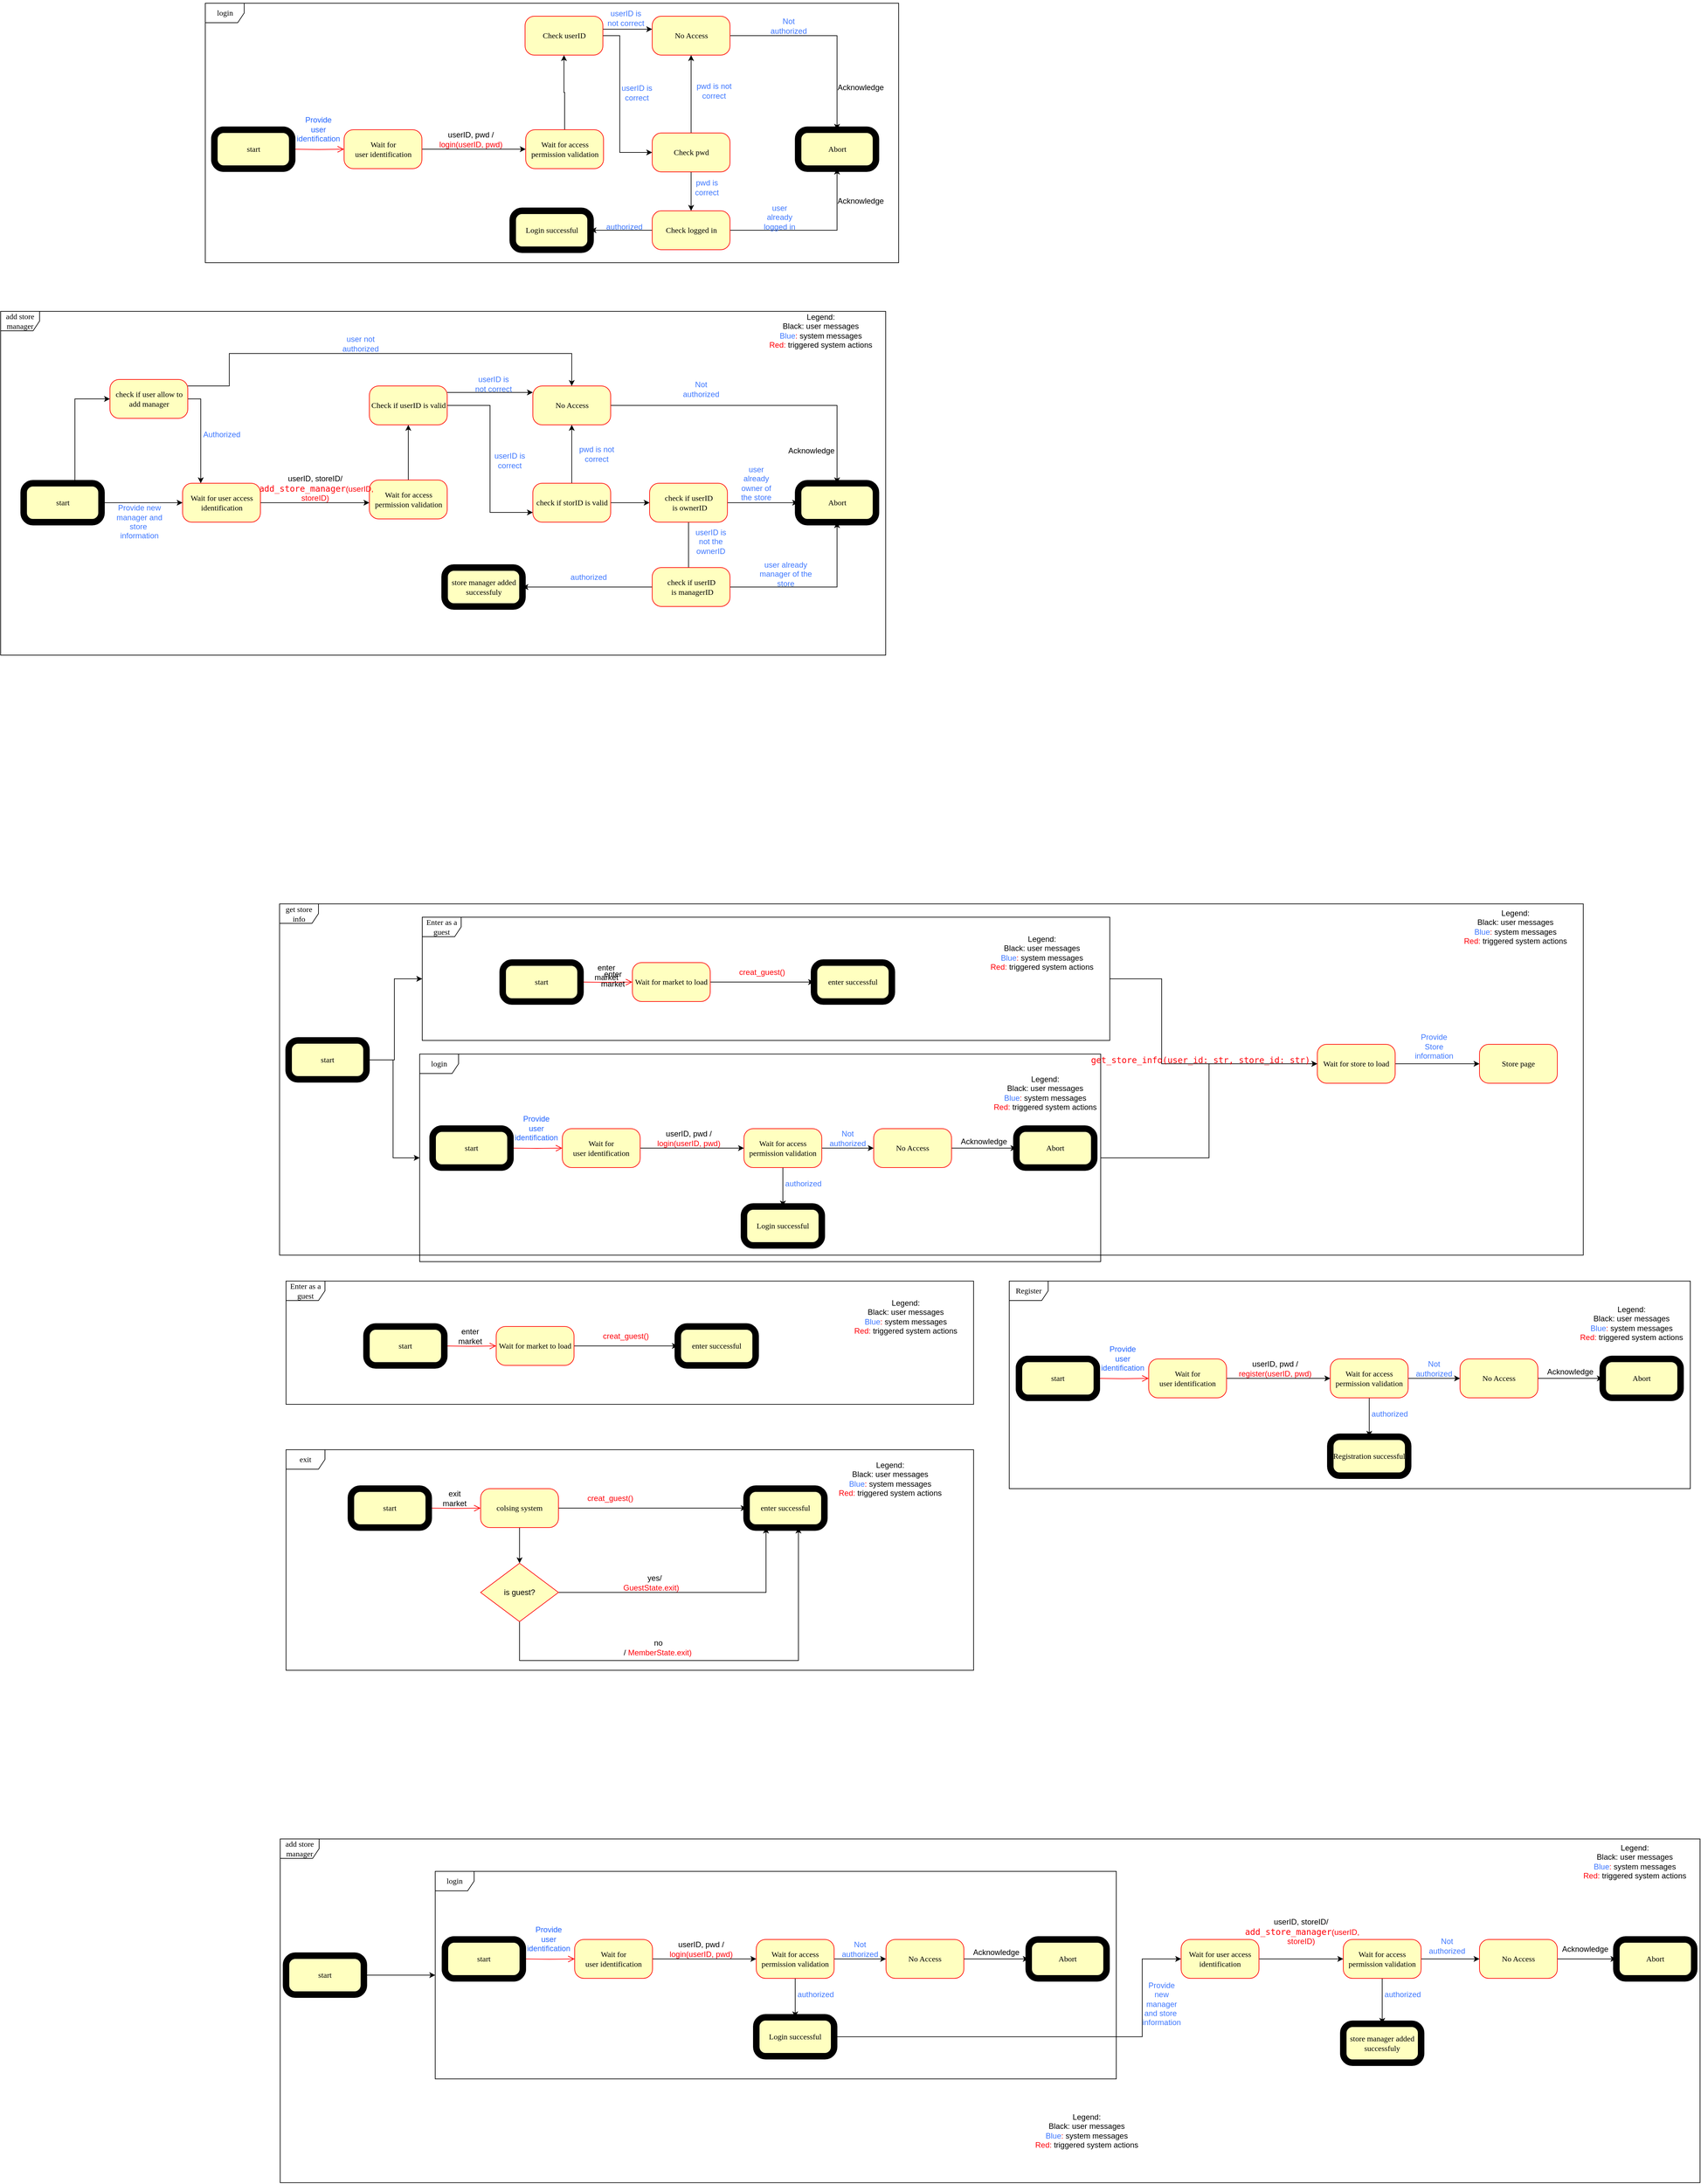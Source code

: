 <mxfile version="18.1.3" type="device"><diagram name="Page-1" id="58cdce13-f638-feb5-8d6f-7d28b1aa9fa0"><mxGraphModel dx="3656" dy="3628" grid="1" gridSize="10" guides="1" tooltips="1" connect="1" arrows="1" fold="1" page="1" pageScale="1" pageWidth="1100" pageHeight="850" background="none" math="0" shadow="0"><root><mxCell id="0"/><mxCell id="1" parent="0"/><mxCell id="Nb0v-ekvayL-Nd-zu1zl-46" value="add store manager" style="shape=umlFrame;whiteSpace=wrap;html=1;rounded=1;shadow=0;comic=0;labelBackgroundColor=none;strokeWidth=1;fontFamily=Verdana;fontSize=12;align=center;" parent="1" vertex="1"><mxGeometry x="1" y="870" width="2189" height="530" as="geometry"/></mxCell><mxCell id="Nb0v-ekvayL-Nd-zu1zl-20" value="login" style="shape=umlFrame;whiteSpace=wrap;html=1;rounded=1;shadow=0;comic=0;labelBackgroundColor=none;strokeWidth=1;fontFamily=Verdana;fontSize=12;align=center;" parent="1" vertex="1"><mxGeometry x="240" y="920" width="1050" height="320" as="geometry"/></mxCell><mxCell id="7sOy3jm69DblNTHYWIOP-135" style="edgeStyle=orthogonalEdgeStyle;rounded=0;orthogonalLoop=1;jettySize=auto;html=1;fontColor=#000000;" parent="1" source="7sOy3jm69DblNTHYWIOP-127" target="7sOy3jm69DblNTHYWIOP-133" edge="1"><mxGeometry relative="1" as="geometry"/></mxCell><mxCell id="7sOy3jm69DblNTHYWIOP-127" value="login" style="shape=umlFrame;whiteSpace=wrap;html=1;rounded=1;shadow=0;comic=0;labelBackgroundColor=none;strokeWidth=1;fontFamily=Verdana;fontSize=12;align=center;" parent="1" vertex="1"><mxGeometry x="216" y="-340" width="1050" height="320" as="geometry"/></mxCell><mxCell id="7sOy3jm69DblNTHYWIOP-54" value="Register" style="shape=umlFrame;whiteSpace=wrap;html=1;rounded=1;shadow=0;comic=0;labelBackgroundColor=none;strokeWidth=1;fontFamily=Verdana;fontSize=12;align=center;" parent="1" vertex="1"><mxGeometry x="1125" y="10" width="1050" height="320" as="geometry"/></mxCell><mxCell id="2a3bc250acf0617d-8" value="Enter as a guest" style="shape=umlFrame;whiteSpace=wrap;html=1;rounded=1;shadow=0;comic=0;labelBackgroundColor=none;strokeWidth=1;fontFamily=Verdana;fontSize=12;align=center;" parent="1" vertex="1"><mxGeometry x="10" y="10" width="1060" height="190" as="geometry"/></mxCell><mxCell id="7sOy3jm69DblNTHYWIOP-4" style="edgeStyle=orthogonalEdgeStyle;rounded=0;orthogonalLoop=1;jettySize=auto;html=1;" parent="1" source="382b91b5511bd0f7-6" target="7sOy3jm69DblNTHYWIOP-3" edge="1"><mxGeometry relative="1" as="geometry"/></mxCell><mxCell id="382b91b5511bd0f7-6" value="Wait for market to load" style="rounded=1;whiteSpace=wrap;html=1;arcSize=24;fillColor=#ffffc0;strokeColor=#ff0000;shadow=0;comic=0;labelBackgroundColor=none;fontFamily=Verdana;fontSize=12;fontColor=#000000;align=center;" parent="1" vertex="1"><mxGeometry x="334" y="80" width="120" height="60" as="geometry"/></mxCell><mxCell id="2a3bc250acf0617d-9" style="edgeStyle=orthogonalEdgeStyle;html=1;labelBackgroundColor=none;endArrow=open;endSize=8;strokeColor=#ff0000;fontFamily=Verdana;fontSize=12;align=left;" parent="1" target="382b91b5511bd0f7-6" edge="1"><mxGeometry relative="1" as="geometry"><mxPoint x="254" y="110" as="sourcePoint"/></mxGeometry></mxCell><mxCell id="7sOy3jm69DblNTHYWIOP-1" value="start" style="rounded=1;whiteSpace=wrap;html=1;arcSize=24;fillColor=#ffffc0;strokeColor=#000000;shadow=0;comic=0;labelBackgroundColor=none;fontFamily=Verdana;fontSize=12;fontColor=#000000;align=center;strokeWidth=10;" parent="1" vertex="1"><mxGeometry x="134" y="80" width="120" height="60" as="geometry"/></mxCell><mxCell id="7sOy3jm69DblNTHYWIOP-2" value="enter market" style="text;html=1;strokeColor=none;fillColor=none;align=center;verticalAlign=middle;whiteSpace=wrap;rounded=0;" parent="1" vertex="1"><mxGeometry x="264" y="80" width="60" height="30" as="geometry"/></mxCell><mxCell id="7sOy3jm69DblNTHYWIOP-3" value="enter successful" style="rounded=1;whiteSpace=wrap;html=1;arcSize=24;fillColor=#ffffc0;strokeColor=#000000;shadow=0;comic=0;labelBackgroundColor=none;fontFamily=Verdana;fontSize=12;fontColor=#000000;align=center;strokeWidth=10;" parent="1" vertex="1"><mxGeometry x="614" y="80" width="120" height="60" as="geometry"/></mxCell><mxCell id="7sOy3jm69DblNTHYWIOP-5" value="&lt;font color=&quot;#ff0008&quot;&gt;creat_guest()&lt;/font&gt;" style="text;html=1;strokeColor=none;fillColor=none;align=center;verticalAlign=middle;whiteSpace=wrap;rounded=0;" parent="1" vertex="1"><mxGeometry x="504" y="80" width="60" height="30" as="geometry"/></mxCell><mxCell id="7sOy3jm69DblNTHYWIOP-10" style="edgeStyle=orthogonalEdgeStyle;rounded=0;orthogonalLoop=1;jettySize=auto;html=1;" parent="1" source="7sOy3jm69DblNTHYWIOP-11" target="7sOy3jm69DblNTHYWIOP-40" edge="1"><mxGeometry relative="1" as="geometry"/></mxCell><mxCell id="7sOy3jm69DblNTHYWIOP-11" value="Wait for user&amp;nbsp;identification" style="rounded=1;whiteSpace=wrap;html=1;arcSize=24;fillColor=#ffffc0;strokeColor=#ff0000;shadow=0;comic=0;labelBackgroundColor=none;fontFamily=Verdana;fontSize=12;fontColor=#000000;align=center;" parent="1" vertex="1"><mxGeometry x="1340" y="130" width="120" height="60" as="geometry"/></mxCell><mxCell id="7sOy3jm69DblNTHYWIOP-28" style="edgeStyle=orthogonalEdgeStyle;html=1;labelBackgroundColor=none;endArrow=open;endSize=8;strokeColor=#ff0000;fontFamily=Verdana;fontSize=12;align=left;" parent="1" target="7sOy3jm69DblNTHYWIOP-11" edge="1"><mxGeometry relative="1" as="geometry"><mxPoint x="1260" y="160" as="sourcePoint"/></mxGeometry></mxCell><mxCell id="7sOy3jm69DblNTHYWIOP-38" value="start" style="rounded=1;whiteSpace=wrap;html=1;arcSize=24;fillColor=#ffffc0;strokeColor=#000000;shadow=0;comic=0;labelBackgroundColor=none;fontFamily=Verdana;fontSize=12;fontColor=#000000;align=center;strokeWidth=10;" parent="1" vertex="1"><mxGeometry x="1140" y="130" width="120" height="60" as="geometry"/></mxCell><mxCell id="7sOy3jm69DblNTHYWIOP-39" value="&lt;br&gt;&lt;br&gt;&lt;font color=&quot;#3d77ff&quot;&gt;Provide user identification&lt;br&gt;&lt;/font&gt;" style="text;html=1;strokeColor=none;fillColor=none;align=center;verticalAlign=middle;whiteSpace=wrap;rounded=0;" parent="1" vertex="1"><mxGeometry x="1270" y="80" width="60" height="70" as="geometry"/></mxCell><mxCell id="7sOy3jm69DblNTHYWIOP-43" style="edgeStyle=orthogonalEdgeStyle;rounded=0;orthogonalLoop=1;jettySize=auto;html=1;" parent="1" source="7sOy3jm69DblNTHYWIOP-40" target="7sOy3jm69DblNTHYWIOP-42" edge="1"><mxGeometry relative="1" as="geometry"/></mxCell><mxCell id="7sOy3jm69DblNTHYWIOP-52" style="edgeStyle=orthogonalEdgeStyle;rounded=0;orthogonalLoop=1;jettySize=auto;html=1;fontColor=#000000;" parent="1" source="7sOy3jm69DblNTHYWIOP-40" target="7sOy3jm69DblNTHYWIOP-51" edge="1"><mxGeometry relative="1" as="geometry"/></mxCell><mxCell id="7sOy3jm69DblNTHYWIOP-40" value="Wait for access permission validation" style="rounded=1;whiteSpace=wrap;html=1;arcSize=24;fillColor=#ffffc0;strokeColor=#ff0000;shadow=0;comic=0;labelBackgroundColor=none;fontFamily=Verdana;fontSize=12;fontColor=#000000;align=center;" parent="1" vertex="1"><mxGeometry x="1620" y="130" width="120" height="60" as="geometry"/></mxCell><mxCell id="7sOy3jm69DblNTHYWIOP-41" value="userID, pwd / &lt;font color=&quot;#ff0008&quot;&gt;register(userID, pwd)&lt;/font&gt;" style="text;html=1;strokeColor=none;fillColor=none;align=center;verticalAlign=middle;whiteSpace=wrap;rounded=0;" parent="1" vertex="1"><mxGeometry x="1470" y="130" width="130" height="30" as="geometry"/></mxCell><mxCell id="7sOy3jm69DblNTHYWIOP-48" style="edgeStyle=orthogonalEdgeStyle;rounded=0;orthogonalLoop=1;jettySize=auto;html=1;fontColor=#000000;" parent="1" source="7sOy3jm69DblNTHYWIOP-42" target="7sOy3jm69DblNTHYWIOP-47" edge="1"><mxGeometry relative="1" as="geometry"/></mxCell><mxCell id="7sOy3jm69DblNTHYWIOP-42" value="No Access" style="rounded=1;whiteSpace=wrap;html=1;arcSize=24;fillColor=#ffffc0;strokeColor=#ff0000;shadow=0;comic=0;labelBackgroundColor=none;fontFamily=Verdana;fontSize=12;fontColor=#000000;align=center;" parent="1" vertex="1"><mxGeometry x="1820" y="130" width="120" height="60" as="geometry"/></mxCell><mxCell id="7sOy3jm69DblNTHYWIOP-44" value="&lt;font color=&quot;#3d77ff&quot;&gt;Not authorized&lt;/font&gt;" style="text;html=1;strokeColor=none;fillColor=none;align=center;verticalAlign=middle;whiteSpace=wrap;rounded=0;" parent="1" vertex="1"><mxGeometry x="1750" y="130" width="60" height="30" as="geometry"/></mxCell><mxCell id="7sOy3jm69DblNTHYWIOP-46" value="&lt;font color=&quot;#000000&quot;&gt;Legend:&lt;br&gt;Black: user messages&lt;/font&gt;&lt;br&gt;&lt;font color=&quot;#3d77ff&quot;&gt;Blue&lt;/font&gt;: &lt;font color=&quot;#000000&quot;&gt;system messages&lt;/font&gt;&lt;br&gt;Red: &lt;font color=&quot;#000000&quot;&gt;triggered system actions&lt;/font&gt;" style="text;html=1;strokeColor=none;fillColor=none;align=center;verticalAlign=middle;whiteSpace=wrap;rounded=0;fontColor=#FF0008;" parent="1" vertex="1"><mxGeometry x="1999" y="60" width="171" height="30" as="geometry"/></mxCell><mxCell id="7sOy3jm69DblNTHYWIOP-47" value="Abort" style="rounded=1;whiteSpace=wrap;html=1;arcSize=24;fillColor=#ffffc0;strokeColor=#000000;shadow=0;comic=0;labelBackgroundColor=none;fontFamily=Verdana;fontSize=12;fontColor=#000000;align=center;strokeWidth=10;" parent="1" vertex="1"><mxGeometry x="2040" y="130" width="120" height="60" as="geometry"/></mxCell><mxCell id="7sOy3jm69DblNTHYWIOP-49" value="Acknowledge" style="text;html=1;strokeColor=none;fillColor=none;align=center;verticalAlign=middle;whiteSpace=wrap;rounded=0;fontColor=#000000;" parent="1" vertex="1"><mxGeometry x="1960" y="135" width="60" height="30" as="geometry"/></mxCell><mxCell id="7sOy3jm69DblNTHYWIOP-51" value="Registration successful" style="rounded=1;whiteSpace=wrap;html=1;arcSize=24;fillColor=#ffffc0;strokeColor=#000000;shadow=0;comic=0;labelBackgroundColor=none;fontFamily=Verdana;fontSize=12;fontColor=#000000;align=center;strokeWidth=10;" parent="1" vertex="1"><mxGeometry x="1620" y="250" width="120" height="60" as="geometry"/></mxCell><mxCell id="7sOy3jm69DblNTHYWIOP-53" value="&lt;font color=&quot;#3d77ff&quot;&gt;&amp;nbsp;authorized&lt;/font&gt;" style="text;html=1;strokeColor=none;fillColor=none;align=center;verticalAlign=middle;whiteSpace=wrap;rounded=0;" parent="1" vertex="1"><mxGeometry x="1680" y="200" width="60" height="30" as="geometry"/></mxCell><mxCell id="7sOy3jm69DblNTHYWIOP-56" value="start" style="rounded=1;whiteSpace=wrap;html=1;arcSize=24;fillColor=#ffffc0;strokeColor=#000000;shadow=0;comic=0;labelBackgroundColor=none;fontFamily=Verdana;fontSize=12;fontColor=#000000;align=center;strokeWidth=10;" parent="1" vertex="1"><mxGeometry x="1140" y="130" width="120" height="60" as="geometry"/></mxCell><mxCell id="7sOy3jm69DblNTHYWIOP-57" value="&lt;br&gt;&lt;br&gt;&lt;font color=&quot;#3d77ff&quot;&gt;Provide user identification&lt;br&gt;&lt;/font&gt;" style="text;html=1;strokeColor=none;fillColor=none;align=center;verticalAlign=middle;whiteSpace=wrap;rounded=0;" parent="1" vertex="1"><mxGeometry x="1270" y="80" width="60" height="70" as="geometry"/></mxCell><mxCell id="7sOy3jm69DblNTHYWIOP-78" value="&lt;font color=&quot;#000000&quot;&gt;Legend:&lt;br&gt;Black: user messages&lt;/font&gt;&lt;br&gt;&lt;font color=&quot;#3d77ff&quot;&gt;Blue&lt;/font&gt;: &lt;font color=&quot;#000000&quot;&gt;system messages&lt;/font&gt;&lt;br&gt;Red: &lt;font color=&quot;#000000&quot;&gt;triggered system actions&lt;/font&gt;" style="text;html=1;strokeColor=none;fillColor=none;align=center;verticalAlign=middle;whiteSpace=wrap;rounded=0;fontColor=#FF0008;" parent="1" vertex="1"><mxGeometry x="880" y="50" width="171" height="30" as="geometry"/></mxCell><mxCell id="7sOy3jm69DblNTHYWIOP-79" style="edgeStyle=orthogonalEdgeStyle;rounded=0;orthogonalLoop=1;jettySize=auto;html=1;" parent="1" source="7sOy3jm69DblNTHYWIOP-80" target="7sOy3jm69DblNTHYWIOP-84" edge="1"><mxGeometry relative="1" as="geometry"/></mxCell><mxCell id="7sOy3jm69DblNTHYWIOP-89" style="edgeStyle=orthogonalEdgeStyle;rounded=0;orthogonalLoop=1;jettySize=auto;html=1;fontColor=#000000;" parent="1" source="7sOy3jm69DblNTHYWIOP-80" target="7sOy3jm69DblNTHYWIOP-88" edge="1"><mxGeometry relative="1" as="geometry"/></mxCell><mxCell id="7sOy3jm69DblNTHYWIOP-80" value="colsing system" style="rounded=1;whiteSpace=wrap;html=1;arcSize=24;fillColor=#ffffc0;strokeColor=#ff0000;shadow=0;comic=0;labelBackgroundColor=none;fontFamily=Verdana;fontSize=12;fontColor=#000000;align=center;" parent="1" vertex="1"><mxGeometry x="310" y="330" width="120" height="60" as="geometry"/></mxCell><mxCell id="7sOy3jm69DblNTHYWIOP-81" style="edgeStyle=orthogonalEdgeStyle;html=1;labelBackgroundColor=none;endArrow=open;endSize=8;strokeColor=#ff0000;fontFamily=Verdana;fontSize=12;align=left;" parent="1" target="7sOy3jm69DblNTHYWIOP-80" edge="1"><mxGeometry relative="1" as="geometry"><mxPoint x="230.0" y="360" as="sourcePoint"/></mxGeometry></mxCell><mxCell id="7sOy3jm69DblNTHYWIOP-82" value="start" style="rounded=1;whiteSpace=wrap;html=1;arcSize=24;fillColor=#ffffc0;strokeColor=#000000;shadow=0;comic=0;labelBackgroundColor=none;fontFamily=Verdana;fontSize=12;fontColor=#000000;align=center;strokeWidth=10;" parent="1" vertex="1"><mxGeometry x="110" y="330" width="120" height="60" as="geometry"/></mxCell><mxCell id="7sOy3jm69DblNTHYWIOP-83" value="exit market" style="text;html=1;strokeColor=none;fillColor=none;align=center;verticalAlign=middle;whiteSpace=wrap;rounded=0;" parent="1" vertex="1"><mxGeometry x="240" y="330" width="60" height="30" as="geometry"/></mxCell><mxCell id="7sOy3jm69DblNTHYWIOP-84" value="enter successful" style="rounded=1;whiteSpace=wrap;html=1;arcSize=24;fillColor=#ffffc0;strokeColor=#000000;shadow=0;comic=0;labelBackgroundColor=none;fontFamily=Verdana;fontSize=12;fontColor=#000000;align=center;strokeWidth=10;" parent="1" vertex="1"><mxGeometry x="720" y="330" width="120" height="60" as="geometry"/></mxCell><mxCell id="7sOy3jm69DblNTHYWIOP-85" value="&lt;font color=&quot;#ff0008&quot;&gt;creat_guest()&lt;/font&gt;" style="text;html=1;strokeColor=none;fillColor=none;align=center;verticalAlign=middle;whiteSpace=wrap;rounded=0;" parent="1" vertex="1"><mxGeometry x="480" y="330" width="60" height="30" as="geometry"/></mxCell><mxCell id="7sOy3jm69DblNTHYWIOP-86" value="&lt;font color=&quot;#000000&quot;&gt;Legend:&lt;br&gt;Black: user messages&lt;/font&gt;&lt;br&gt;&lt;font color=&quot;#3d77ff&quot;&gt;Blue&lt;/font&gt;: &lt;font color=&quot;#000000&quot;&gt;system messages&lt;/font&gt;&lt;br&gt;Red: &lt;font color=&quot;#000000&quot;&gt;triggered system actions&lt;/font&gt;" style="text;html=1;strokeColor=none;fillColor=none;align=center;verticalAlign=middle;whiteSpace=wrap;rounded=0;fontColor=#FF0008;" parent="1" vertex="1"><mxGeometry x="856" y="300" width="171" height="30" as="geometry"/></mxCell><mxCell id="7sOy3jm69DblNTHYWIOP-90" style="edgeStyle=orthogonalEdgeStyle;rounded=0;orthogonalLoop=1;jettySize=auto;html=1;fontColor=#000000;" parent="1" source="7sOy3jm69DblNTHYWIOP-88" target="7sOy3jm69DblNTHYWIOP-84" edge="1"><mxGeometry relative="1" as="geometry"><mxPoint x="520" y="490" as="targetPoint"/><Array as="points"><mxPoint x="750" y="490"/></Array></mxGeometry></mxCell><mxCell id="7sOy3jm69DblNTHYWIOP-92" style="edgeStyle=orthogonalEdgeStyle;rounded=0;orthogonalLoop=1;jettySize=auto;html=1;fontColor=#000000;" parent="1" source="7sOy3jm69DblNTHYWIOP-88" target="7sOy3jm69DblNTHYWIOP-84" edge="1"><mxGeometry relative="1" as="geometry"><mxPoint x="520" y="595" as="targetPoint"/><Array as="points"><mxPoint x="370" y="595"/><mxPoint x="800" y="595"/></Array></mxGeometry></mxCell><mxCell id="7sOy3jm69DblNTHYWIOP-88" value="is guest?" style="rhombus;whiteSpace=wrap;html=1;strokeColor=#FF0008;strokeWidth=1;fillColor=#FFFFC0;" parent="1" vertex="1"><mxGeometry x="310" y="445" width="120" height="90" as="geometry"/></mxCell><mxCell id="7sOy3jm69DblNTHYWIOP-94" value="yes/&amp;nbsp; &amp;nbsp;&lt;font color=&quot;#ff0008&quot;&gt;GuestState.exit)&lt;span style=&quot;white-space: pre&quot;&gt;&#9;&lt;/span&gt;&lt;/font&gt;" style="text;html=1;strokeColor=none;fillColor=none;align=center;verticalAlign=middle;whiteSpace=wrap;rounded=0;" parent="1" vertex="1"><mxGeometry x="550" y="460" width="60" height="30" as="geometry"/></mxCell><mxCell id="7sOy3jm69DblNTHYWIOP-96" value="no /&amp;nbsp;&lt;font color=&quot;#ff0008&quot;&gt;MemberState.exit)&lt;span style=&quot;white-space: pre&quot;&gt;&#9;&lt;/span&gt;&lt;/font&gt;" style="text;html=1;strokeColor=none;fillColor=none;align=center;verticalAlign=middle;whiteSpace=wrap;rounded=0;" parent="1" vertex="1"><mxGeometry x="554" y="560" width="60" height="30" as="geometry"/></mxCell><mxCell id="7sOy3jm69DblNTHYWIOP-98" value="exit" style="shape=umlFrame;whiteSpace=wrap;html=1;rounded=1;shadow=0;comic=0;labelBackgroundColor=none;strokeWidth=1;fontFamily=Verdana;fontSize=12;align=center;" parent="1" vertex="1"><mxGeometry x="10" y="270" width="1060" height="340" as="geometry"/></mxCell><mxCell id="7sOy3jm69DblNTHYWIOP-134" style="edgeStyle=orthogonalEdgeStyle;rounded=0;orthogonalLoop=1;jettySize=auto;html=1;fontColor=#000000;" parent="1" source="7sOy3jm69DblNTHYWIOP-99" target="7sOy3jm69DblNTHYWIOP-133" edge="1"><mxGeometry relative="1" as="geometry"><Array as="points"><mxPoint x="1360" y="-456"/><mxPoint x="1360" y="-325"/></Array></mxGeometry></mxCell><mxCell id="7sOy3jm69DblNTHYWIOP-99" value="Enter as a guest" style="shape=umlFrame;whiteSpace=wrap;html=1;rounded=1;shadow=0;comic=0;labelBackgroundColor=none;strokeWidth=1;fontFamily=Verdana;fontSize=12;align=center;" parent="1" vertex="1"><mxGeometry x="220" y="-551" width="1060" height="190" as="geometry"/></mxCell><mxCell id="7sOy3jm69DblNTHYWIOP-100" style="edgeStyle=orthogonalEdgeStyle;rounded=0;orthogonalLoop=1;jettySize=auto;html=1;" parent="1" source="7sOy3jm69DblNTHYWIOP-101" target="7sOy3jm69DblNTHYWIOP-105" edge="1"><mxGeometry relative="1" as="geometry"/></mxCell><mxCell id="7sOy3jm69DblNTHYWIOP-101" value="Wait for market to load" style="rounded=1;whiteSpace=wrap;html=1;arcSize=24;fillColor=#ffffc0;strokeColor=#ff0000;shadow=0;comic=0;labelBackgroundColor=none;fontFamily=Verdana;fontSize=12;fontColor=#000000;align=center;" parent="1" vertex="1"><mxGeometry x="544" y="-481" width="120" height="60" as="geometry"/></mxCell><mxCell id="7sOy3jm69DblNTHYWIOP-102" style="edgeStyle=orthogonalEdgeStyle;html=1;labelBackgroundColor=none;endArrow=open;endSize=8;strokeColor=#ff0000;fontFamily=Verdana;fontSize=12;align=left;" parent="1" target="7sOy3jm69DblNTHYWIOP-101" edge="1"><mxGeometry relative="1" as="geometry"><mxPoint x="464.0" y="-451" as="sourcePoint"/></mxGeometry></mxCell><mxCell id="7sOy3jm69DblNTHYWIOP-103" value="start" style="rounded=1;whiteSpace=wrap;html=1;arcSize=24;fillColor=#ffffc0;strokeColor=#000000;shadow=0;comic=0;labelBackgroundColor=none;fontFamily=Verdana;fontSize=12;fontColor=#000000;align=center;strokeWidth=10;" parent="1" vertex="1"><mxGeometry x="344" y="-481" width="120" height="60" as="geometry"/></mxCell><mxCell id="7sOy3jm69DblNTHYWIOP-104" value="enter market" style="text;html=1;strokeColor=none;fillColor=none;align=center;verticalAlign=middle;whiteSpace=wrap;rounded=0;" parent="1" vertex="1"><mxGeometry x="474" y="-481" width="60" height="30" as="geometry"/></mxCell><mxCell id="7sOy3jm69DblNTHYWIOP-105" value="enter successful" style="rounded=1;whiteSpace=wrap;html=1;arcSize=24;fillColor=#ffffc0;strokeColor=#000000;shadow=0;comic=0;labelBackgroundColor=none;fontFamily=Verdana;fontSize=12;fontColor=#000000;align=center;strokeWidth=10;" parent="1" vertex="1"><mxGeometry x="824" y="-481" width="120" height="60" as="geometry"/></mxCell><mxCell id="7sOy3jm69DblNTHYWIOP-106" value="&lt;font color=&quot;#ff0008&quot;&gt;creat_guest()&lt;/font&gt;" style="text;html=1;strokeColor=none;fillColor=none;align=center;verticalAlign=middle;whiteSpace=wrap;rounded=0;" parent="1" vertex="1"><mxGeometry x="714" y="-481" width="60" height="30" as="geometry"/></mxCell><mxCell id="7sOy3jm69DblNTHYWIOP-107" value="&lt;font color=&quot;#000000&quot;&gt;Legend:&lt;br&gt;Black: user messages&lt;/font&gt;&lt;br&gt;&lt;font color=&quot;#3d77ff&quot;&gt;Blue&lt;/font&gt;: &lt;font color=&quot;#000000&quot;&gt;system messages&lt;/font&gt;&lt;br&gt;Red: &lt;font color=&quot;#000000&quot;&gt;triggered system actions&lt;/font&gt;" style="text;html=1;strokeColor=none;fillColor=none;align=center;verticalAlign=middle;whiteSpace=wrap;rounded=0;fontColor=#FF0008;" parent="1" vertex="1"><mxGeometry x="1090" y="-511" width="171" height="30" as="geometry"/></mxCell><mxCell id="7sOy3jm69DblNTHYWIOP-108" style="edgeStyle=orthogonalEdgeStyle;rounded=0;orthogonalLoop=1;jettySize=auto;html=1;" parent="1" source="7sOy3jm69DblNTHYWIOP-109" target="7sOy3jm69DblNTHYWIOP-115" edge="1"><mxGeometry relative="1" as="geometry"/></mxCell><mxCell id="7sOy3jm69DblNTHYWIOP-109" value="Wait for user&amp;nbsp;identification" style="rounded=1;whiteSpace=wrap;html=1;arcSize=24;fillColor=#ffffc0;strokeColor=#ff0000;shadow=0;comic=0;labelBackgroundColor=none;fontFamily=Verdana;fontSize=12;fontColor=#000000;align=center;" parent="1" vertex="1"><mxGeometry x="436" y="-225" width="120" height="60" as="geometry"/></mxCell><mxCell id="7sOy3jm69DblNTHYWIOP-110" style="edgeStyle=orthogonalEdgeStyle;html=1;labelBackgroundColor=none;endArrow=open;endSize=8;strokeColor=#ff0000;fontFamily=Verdana;fontSize=12;align=left;" parent="1" target="7sOy3jm69DblNTHYWIOP-109" edge="1"><mxGeometry relative="1" as="geometry"><mxPoint x="356" y="-195" as="sourcePoint"/></mxGeometry></mxCell><mxCell id="7sOy3jm69DblNTHYWIOP-111" value="start" style="rounded=1;whiteSpace=wrap;html=1;arcSize=24;fillColor=#ffffc0;strokeColor=#000000;shadow=0;comic=0;labelBackgroundColor=none;fontFamily=Verdana;fontSize=12;fontColor=#000000;align=center;strokeWidth=10;" parent="1" vertex="1"><mxGeometry x="236" y="-225" width="120" height="60" as="geometry"/></mxCell><mxCell id="7sOy3jm69DblNTHYWIOP-112" value="&lt;br&gt;&lt;br&gt;&lt;font color=&quot;#3d77ff&quot;&gt;Provide user identification&lt;br&gt;&lt;/font&gt;" style="text;html=1;strokeColor=none;fillColor=none;align=center;verticalAlign=middle;whiteSpace=wrap;rounded=0;" parent="1" vertex="1"><mxGeometry x="366" y="-275" width="60" height="70" as="geometry"/></mxCell><mxCell id="7sOy3jm69DblNTHYWIOP-113" style="edgeStyle=orthogonalEdgeStyle;rounded=0;orthogonalLoop=1;jettySize=auto;html=1;" parent="1" source="7sOy3jm69DblNTHYWIOP-115" target="7sOy3jm69DblNTHYWIOP-118" edge="1"><mxGeometry relative="1" as="geometry"/></mxCell><mxCell id="7sOy3jm69DblNTHYWIOP-114" style="edgeStyle=orthogonalEdgeStyle;rounded=0;orthogonalLoop=1;jettySize=auto;html=1;fontColor=#000000;" parent="1" source="7sOy3jm69DblNTHYWIOP-115" target="7sOy3jm69DblNTHYWIOP-123" edge="1"><mxGeometry relative="1" as="geometry"/></mxCell><mxCell id="7sOy3jm69DblNTHYWIOP-115" value="Wait for access permission validation" style="rounded=1;whiteSpace=wrap;html=1;arcSize=24;fillColor=#ffffc0;strokeColor=#ff0000;shadow=0;comic=0;labelBackgroundColor=none;fontFamily=Verdana;fontSize=12;fontColor=#000000;align=center;" parent="1" vertex="1"><mxGeometry x="716" y="-225" width="120" height="60" as="geometry"/></mxCell><mxCell id="7sOy3jm69DblNTHYWIOP-116" value="userID, pwd / &lt;font color=&quot;#ff0008&quot;&gt;login(userID, pwd)&lt;/font&gt;" style="text;html=1;strokeColor=none;fillColor=none;align=center;verticalAlign=middle;whiteSpace=wrap;rounded=0;" parent="1" vertex="1"><mxGeometry x="566" y="-225" width="130" height="30" as="geometry"/></mxCell><mxCell id="7sOy3jm69DblNTHYWIOP-117" style="edgeStyle=orthogonalEdgeStyle;rounded=0;orthogonalLoop=1;jettySize=auto;html=1;fontColor=#000000;" parent="1" source="7sOy3jm69DblNTHYWIOP-118" target="7sOy3jm69DblNTHYWIOP-121" edge="1"><mxGeometry relative="1" as="geometry"/></mxCell><mxCell id="7sOy3jm69DblNTHYWIOP-118" value="No Access" style="rounded=1;whiteSpace=wrap;html=1;arcSize=24;fillColor=#ffffc0;strokeColor=#ff0000;shadow=0;comic=0;labelBackgroundColor=none;fontFamily=Verdana;fontSize=12;fontColor=#000000;align=center;" parent="1" vertex="1"><mxGeometry x="916" y="-225" width="120" height="60" as="geometry"/></mxCell><mxCell id="7sOy3jm69DblNTHYWIOP-119" value="&lt;font color=&quot;#3d77ff&quot;&gt;Not authorized&lt;/font&gt;" style="text;html=1;strokeColor=none;fillColor=none;align=center;verticalAlign=middle;whiteSpace=wrap;rounded=0;" parent="1" vertex="1"><mxGeometry x="846" y="-225" width="60" height="30" as="geometry"/></mxCell><mxCell id="7sOy3jm69DblNTHYWIOP-120" value="&lt;font color=&quot;#000000&quot;&gt;Legend:&lt;br&gt;Black: user messages&lt;/font&gt;&lt;br&gt;&lt;font color=&quot;#3d77ff&quot;&gt;Blue&lt;/font&gt;: &lt;font color=&quot;#000000&quot;&gt;system messages&lt;/font&gt;&lt;br&gt;Red: &lt;font color=&quot;#000000&quot;&gt;triggered system actions&lt;/font&gt;" style="text;html=1;strokeColor=none;fillColor=none;align=center;verticalAlign=middle;whiteSpace=wrap;rounded=0;fontColor=#FF0008;" parent="1" vertex="1"><mxGeometry x="1095" y="-295" width="171" height="30" as="geometry"/></mxCell><mxCell id="7sOy3jm69DblNTHYWIOP-121" value="Abort" style="rounded=1;whiteSpace=wrap;html=1;arcSize=24;fillColor=#ffffc0;strokeColor=#000000;shadow=0;comic=0;labelBackgroundColor=none;fontFamily=Verdana;fontSize=12;fontColor=#000000;align=center;strokeWidth=10;" parent="1" vertex="1"><mxGeometry x="1136" y="-225" width="120" height="60" as="geometry"/></mxCell><mxCell id="7sOy3jm69DblNTHYWIOP-122" value="Acknowledge" style="text;html=1;strokeColor=none;fillColor=none;align=center;verticalAlign=middle;whiteSpace=wrap;rounded=0;fontColor=#000000;" parent="1" vertex="1"><mxGeometry x="1056" y="-220" width="60" height="30" as="geometry"/></mxCell><mxCell id="7sOy3jm69DblNTHYWIOP-123" value="Login successful" style="rounded=1;whiteSpace=wrap;html=1;arcSize=24;fillColor=#ffffc0;strokeColor=#000000;shadow=0;comic=0;labelBackgroundColor=none;fontFamily=Verdana;fontSize=12;fontColor=#000000;align=center;strokeWidth=10;" parent="1" vertex="1"><mxGeometry x="716" y="-105" width="120" height="60" as="geometry"/></mxCell><mxCell id="7sOy3jm69DblNTHYWIOP-124" value="&lt;font color=&quot;#3d77ff&quot;&gt;&amp;nbsp;authorized&lt;/font&gt;" style="text;html=1;strokeColor=none;fillColor=none;align=center;verticalAlign=middle;whiteSpace=wrap;rounded=0;" parent="1" vertex="1"><mxGeometry x="776" y="-155" width="60" height="30" as="geometry"/></mxCell><mxCell id="7sOy3jm69DblNTHYWIOP-125" value="start" style="rounded=1;whiteSpace=wrap;html=1;arcSize=24;fillColor=#ffffc0;strokeColor=#000000;shadow=0;comic=0;labelBackgroundColor=none;fontFamily=Verdana;fontSize=12;fontColor=#000000;align=center;strokeWidth=10;" parent="1" vertex="1"><mxGeometry x="236" y="-225" width="120" height="60" as="geometry"/></mxCell><mxCell id="7sOy3jm69DblNTHYWIOP-126" value="&lt;br&gt;&lt;br&gt;&lt;font color=&quot;#3d77ff&quot;&gt;Provide user identification&lt;br&gt;&lt;/font&gt;" style="text;html=1;strokeColor=none;fillColor=none;align=center;verticalAlign=middle;whiteSpace=wrap;rounded=0;" parent="1" vertex="1"><mxGeometry x="366" y="-275" width="60" height="70" as="geometry"/></mxCell><mxCell id="7sOy3jm69DblNTHYWIOP-129" style="edgeStyle=orthogonalEdgeStyle;rounded=0;orthogonalLoop=1;jettySize=auto;html=1;fontColor=#000000;" parent="1" source="7sOy3jm69DblNTHYWIOP-128" target="7sOy3jm69DblNTHYWIOP-99" edge="1"><mxGeometry relative="1" as="geometry"/></mxCell><mxCell id="7sOy3jm69DblNTHYWIOP-130" style="edgeStyle=orthogonalEdgeStyle;rounded=0;orthogonalLoop=1;jettySize=auto;html=1;fontColor=#000000;" parent="1" source="7sOy3jm69DblNTHYWIOP-128" target="7sOy3jm69DblNTHYWIOP-127" edge="1"><mxGeometry relative="1" as="geometry"/></mxCell><mxCell id="7sOy3jm69DblNTHYWIOP-128" value="start" style="rounded=1;whiteSpace=wrap;html=1;arcSize=24;fillColor=#ffffc0;strokeColor=#000000;shadow=0;comic=0;labelBackgroundColor=none;fontFamily=Verdana;fontSize=12;fontColor=#000000;align=center;strokeWidth=10;" parent="1" vertex="1"><mxGeometry x="14" y="-361" width="120" height="60" as="geometry"/></mxCell><mxCell id="7sOy3jm69DblNTHYWIOP-131" value="enter market" style="text;html=1;strokeColor=none;fillColor=none;align=center;verticalAlign=middle;whiteSpace=wrap;rounded=0;" parent="1" vertex="1"><mxGeometry x="484" y="-471" width="60" height="30" as="geometry"/></mxCell><mxCell id="7sOy3jm69DblNTHYWIOP-140" style="edgeStyle=orthogonalEdgeStyle;rounded=0;orthogonalLoop=1;jettySize=auto;html=1;fontColor=#FF0008;" parent="1" source="7sOy3jm69DblNTHYWIOP-133" target="7sOy3jm69DblNTHYWIOP-136" edge="1"><mxGeometry relative="1" as="geometry"/></mxCell><mxCell id="7sOy3jm69DblNTHYWIOP-133" value="Wait for store to load" style="rounded=1;whiteSpace=wrap;html=1;arcSize=24;fillColor=#ffffc0;strokeColor=#ff0000;shadow=0;comic=0;labelBackgroundColor=none;fontFamily=Verdana;fontSize=12;fontColor=#000000;align=center;" parent="1" vertex="1"><mxGeometry x="1600" y="-355" width="120" height="60" as="geometry"/></mxCell><mxCell id="7sOy3jm69DblNTHYWIOP-136" value="Store page" style="rounded=1;whiteSpace=wrap;html=1;arcSize=24;fillColor=#ffffc0;strokeColor=#ff0000;shadow=0;comic=0;labelBackgroundColor=none;fontFamily=Verdana;fontSize=12;fontColor=#000000;align=center;" parent="1" vertex="1"><mxGeometry x="1850" y="-355" width="120" height="60" as="geometry"/></mxCell><mxCell id="7sOy3jm69DblNTHYWIOP-137" value="&lt;pre style=&quot;font-family: &amp;#34;jetbrains mono&amp;#34; , monospace ; font-size: 9.8pt&quot;&gt;&lt;font color=&quot;#ff0008&quot;&gt;get_store_info(user_id: str, store_id: str)&lt;/font&gt;&lt;/pre&gt;" style="text;html=1;strokeColor=none;fillColor=none;align=center;verticalAlign=middle;whiteSpace=wrap;rounded=0;fontColor=#000000;" parent="1" vertex="1"><mxGeometry x="1390" y="-351.5" width="60" height="41" as="geometry"/></mxCell><mxCell id="7sOy3jm69DblNTHYWIOP-141" value="&lt;br style=&quot;color: rgb(0 , 0 , 0)&quot;&gt;&lt;br style=&quot;color: rgb(0 , 0 , 0)&quot;&gt;&lt;font color=&quot;#3d77ff&quot;&gt;Provide Store information&lt;/font&gt;" style="text;html=1;strokeColor=none;fillColor=none;align=center;verticalAlign=middle;whiteSpace=wrap;rounded=0;labelBackgroundColor=none;fontColor=#FF0008;" parent="1" vertex="1"><mxGeometry x="1750" y="-381.5" width="60" height="30" as="geometry"/></mxCell><mxCell id="7sOy3jm69DblNTHYWIOP-142" value="get store info" style="shape=umlFrame;whiteSpace=wrap;html=1;rounded=1;shadow=0;comic=0;labelBackgroundColor=none;strokeWidth=1;fontFamily=Verdana;fontSize=12;align=center;" parent="1" vertex="1"><mxGeometry y="-571.5" width="2010" height="541.5" as="geometry"/></mxCell><mxCell id="7sOy3jm69DblNTHYWIOP-143" value="&lt;font color=&quot;#000000&quot;&gt;Legend:&lt;br&gt;Black: user messages&lt;/font&gt;&lt;br&gt;&lt;font color=&quot;#3d77ff&quot;&gt;Blue&lt;/font&gt;: &lt;font color=&quot;#000000&quot;&gt;system messages&lt;/font&gt;&lt;br&gt;Red: &lt;font color=&quot;#000000&quot;&gt;triggered system actions&lt;/font&gt;" style="text;html=1;strokeColor=none;fillColor=none;align=center;verticalAlign=middle;whiteSpace=wrap;rounded=0;fontColor=#FF0008;" parent="1" vertex="1"><mxGeometry x="1820" y="-551" width="171" height="30" as="geometry"/></mxCell><mxCell id="Nb0v-ekvayL-Nd-zu1zl-1" style="edgeStyle=orthogonalEdgeStyle;rounded=0;orthogonalLoop=1;jettySize=auto;html=1;" parent="1" source="Nb0v-ekvayL-Nd-zu1zl-2" target="Nb0v-ekvayL-Nd-zu1zl-8" edge="1"><mxGeometry relative="1" as="geometry"/></mxCell><mxCell id="Nb0v-ekvayL-Nd-zu1zl-2" value="Wait for user&amp;nbsp;identification" style="rounded=1;whiteSpace=wrap;html=1;arcSize=24;fillColor=#ffffc0;strokeColor=#ff0000;shadow=0;comic=0;labelBackgroundColor=none;fontFamily=Verdana;fontSize=12;fontColor=#000000;align=center;" parent="1" vertex="1"><mxGeometry x="455" y="1025" width="120" height="60" as="geometry"/></mxCell><mxCell id="Nb0v-ekvayL-Nd-zu1zl-3" style="edgeStyle=orthogonalEdgeStyle;html=1;labelBackgroundColor=none;endArrow=open;endSize=8;strokeColor=#ff0000;fontFamily=Verdana;fontSize=12;align=left;" parent="1" target="Nb0v-ekvayL-Nd-zu1zl-2" edge="1"><mxGeometry relative="1" as="geometry"><mxPoint x="375" y="1055" as="sourcePoint"/></mxGeometry></mxCell><mxCell id="Nb0v-ekvayL-Nd-zu1zl-4" value="start" style="rounded=1;whiteSpace=wrap;html=1;arcSize=24;fillColor=#ffffc0;strokeColor=#000000;shadow=0;comic=0;labelBackgroundColor=none;fontFamily=Verdana;fontSize=12;fontColor=#000000;align=center;strokeWidth=10;" parent="1" vertex="1"><mxGeometry x="255" y="1025" width="120" height="60" as="geometry"/></mxCell><mxCell id="Nb0v-ekvayL-Nd-zu1zl-5" value="&lt;br&gt;&lt;br&gt;&lt;font color=&quot;#3d77ff&quot;&gt;Provide user identification&lt;br&gt;&lt;/font&gt;" style="text;html=1;strokeColor=none;fillColor=none;align=center;verticalAlign=middle;whiteSpace=wrap;rounded=0;" parent="1" vertex="1"><mxGeometry x="385" y="975" width="60" height="70" as="geometry"/></mxCell><mxCell id="Nb0v-ekvayL-Nd-zu1zl-6" style="edgeStyle=orthogonalEdgeStyle;rounded=0;orthogonalLoop=1;jettySize=auto;html=1;" parent="1" source="Nb0v-ekvayL-Nd-zu1zl-8" target="Nb0v-ekvayL-Nd-zu1zl-11" edge="1"><mxGeometry relative="1" as="geometry"/></mxCell><mxCell id="Nb0v-ekvayL-Nd-zu1zl-7" style="edgeStyle=orthogonalEdgeStyle;rounded=0;orthogonalLoop=1;jettySize=auto;html=1;fontColor=#000000;" parent="1" source="Nb0v-ekvayL-Nd-zu1zl-8" target="Nb0v-ekvayL-Nd-zu1zl-16" edge="1"><mxGeometry relative="1" as="geometry"/></mxCell><mxCell id="Nb0v-ekvayL-Nd-zu1zl-8" value="Wait for access permission validation" style="rounded=1;whiteSpace=wrap;html=1;arcSize=24;fillColor=#ffffc0;strokeColor=#ff0000;shadow=0;comic=0;labelBackgroundColor=none;fontFamily=Verdana;fontSize=12;fontColor=#000000;align=center;" parent="1" vertex="1"><mxGeometry x="735" y="1025" width="120" height="60" as="geometry"/></mxCell><mxCell id="Nb0v-ekvayL-Nd-zu1zl-9" value="userID, pwd / &lt;font color=&quot;#ff0008&quot;&gt;login(userID, pwd)&lt;/font&gt;" style="text;html=1;strokeColor=none;fillColor=none;align=center;verticalAlign=middle;whiteSpace=wrap;rounded=0;" parent="1" vertex="1"><mxGeometry x="585" y="1025" width="130" height="30" as="geometry"/></mxCell><mxCell id="Nb0v-ekvayL-Nd-zu1zl-10" style="edgeStyle=orthogonalEdgeStyle;rounded=0;orthogonalLoop=1;jettySize=auto;html=1;fontColor=#000000;" parent="1" source="Nb0v-ekvayL-Nd-zu1zl-11" target="Nb0v-ekvayL-Nd-zu1zl-14" edge="1"><mxGeometry relative="1" as="geometry"/></mxCell><mxCell id="Nb0v-ekvayL-Nd-zu1zl-11" value="No Access" style="rounded=1;whiteSpace=wrap;html=1;arcSize=24;fillColor=#ffffc0;strokeColor=#ff0000;shadow=0;comic=0;labelBackgroundColor=none;fontFamily=Verdana;fontSize=12;fontColor=#000000;align=center;" parent="1" vertex="1"><mxGeometry x="935" y="1025" width="120" height="60" as="geometry"/></mxCell><mxCell id="Nb0v-ekvayL-Nd-zu1zl-12" value="&lt;font color=&quot;#3d77ff&quot;&gt;Not authorized&lt;/font&gt;" style="text;html=1;strokeColor=none;fillColor=none;align=center;verticalAlign=middle;whiteSpace=wrap;rounded=0;" parent="1" vertex="1"><mxGeometry x="865" y="1025" width="60" height="30" as="geometry"/></mxCell><mxCell id="Nb0v-ekvayL-Nd-zu1zl-25" style="edgeStyle=orthogonalEdgeStyle;rounded=0;orthogonalLoop=1;jettySize=auto;html=1;" parent="1" source="Nb0v-ekvayL-Nd-zu1zl-16" target="Nb0v-ekvayL-Nd-zu1zl-24" edge="1"><mxGeometry relative="1" as="geometry"><Array as="points"><mxPoint x="1330" y="1175"/><mxPoint x="1330" y="1055"/></Array></mxGeometry></mxCell><mxCell id="Nb0v-ekvayL-Nd-zu1zl-14" value="Abort" style="rounded=1;whiteSpace=wrap;html=1;arcSize=24;fillColor=#ffffc0;strokeColor=#000000;shadow=0;comic=0;labelBackgroundColor=none;fontFamily=Verdana;fontSize=12;fontColor=#000000;align=center;strokeWidth=10;" parent="1" vertex="1"><mxGeometry x="1155" y="1025" width="120" height="60" as="geometry"/></mxCell><mxCell id="Nb0v-ekvayL-Nd-zu1zl-15" value="Acknowledge" style="text;html=1;strokeColor=none;fillColor=none;align=center;verticalAlign=middle;whiteSpace=wrap;rounded=0;fontColor=#000000;" parent="1" vertex="1"><mxGeometry x="1075" y="1030" width="60" height="30" as="geometry"/></mxCell><mxCell id="Nb0v-ekvayL-Nd-zu1zl-16" value="Login successful" style="rounded=1;whiteSpace=wrap;html=1;arcSize=24;fillColor=#ffffc0;strokeColor=#000000;shadow=0;comic=0;labelBackgroundColor=none;fontFamily=Verdana;fontSize=12;fontColor=#000000;align=center;strokeWidth=10;" parent="1" vertex="1"><mxGeometry x="735" y="1145" width="120" height="60" as="geometry"/></mxCell><mxCell id="Nb0v-ekvayL-Nd-zu1zl-17" value="&lt;font color=&quot;#3d77ff&quot;&gt;&amp;nbsp;authorized&lt;/font&gt;" style="text;html=1;strokeColor=none;fillColor=none;align=center;verticalAlign=middle;whiteSpace=wrap;rounded=0;" parent="1" vertex="1"><mxGeometry x="795" y="1095" width="60" height="30" as="geometry"/></mxCell><mxCell id="Nb0v-ekvayL-Nd-zu1zl-18" value="start" style="rounded=1;whiteSpace=wrap;html=1;arcSize=24;fillColor=#ffffc0;strokeColor=#000000;shadow=0;comic=0;labelBackgroundColor=none;fontFamily=Verdana;fontSize=12;fontColor=#000000;align=center;strokeWidth=10;" parent="1" vertex="1"><mxGeometry x="255" y="1025" width="120" height="60" as="geometry"/></mxCell><mxCell id="Nb0v-ekvayL-Nd-zu1zl-19" value="&lt;br&gt;&lt;br&gt;&lt;font color=&quot;#3d77ff&quot;&gt;Provide user identification&lt;br&gt;&lt;/font&gt;" style="text;html=1;strokeColor=none;fillColor=none;align=center;verticalAlign=middle;whiteSpace=wrap;rounded=0;" parent="1" vertex="1"><mxGeometry x="385" y="975" width="60" height="70" as="geometry"/></mxCell><mxCell id="Nb0v-ekvayL-Nd-zu1zl-22" style="edgeStyle=orthogonalEdgeStyle;rounded=0;orthogonalLoop=1;jettySize=auto;html=1;" parent="1" source="Nb0v-ekvayL-Nd-zu1zl-21" target="Nb0v-ekvayL-Nd-zu1zl-20" edge="1"><mxGeometry relative="1" as="geometry"/></mxCell><mxCell id="Nb0v-ekvayL-Nd-zu1zl-21" value="start" style="rounded=1;whiteSpace=wrap;html=1;arcSize=24;fillColor=#ffffc0;strokeColor=#000000;shadow=0;comic=0;labelBackgroundColor=none;fontFamily=Verdana;fontSize=12;fontColor=#000000;align=center;strokeWidth=10;" parent="1" vertex="1"><mxGeometry x="10" y="1050" width="120" height="60" as="geometry"/></mxCell><mxCell id="Nb0v-ekvayL-Nd-zu1zl-31" style="edgeStyle=orthogonalEdgeStyle;rounded=0;orthogonalLoop=1;jettySize=auto;html=1;" parent="1" source="Nb0v-ekvayL-Nd-zu1zl-24" target="Nb0v-ekvayL-Nd-zu1zl-37" edge="1"><mxGeometry relative="1" as="geometry"/></mxCell><mxCell id="Nb0v-ekvayL-Nd-zu1zl-24" value="Wait for user access identification" style="rounded=1;whiteSpace=wrap;html=1;arcSize=24;fillColor=#ffffc0;strokeColor=#ff0000;shadow=0;comic=0;labelBackgroundColor=none;fontFamily=Verdana;fontSize=12;fontColor=#000000;align=center;" parent="1" vertex="1"><mxGeometry x="1390" y="1025" width="120" height="60" as="geometry"/></mxCell><mxCell id="Nb0v-ekvayL-Nd-zu1zl-26" value="&lt;br&gt;&lt;br&gt;&lt;font color=&quot;#3d77ff&quot;&gt;Provide new manager and store&amp;nbsp; information&lt;br&gt;&lt;/font&gt;" style="text;html=1;strokeColor=none;fillColor=none;align=center;verticalAlign=middle;whiteSpace=wrap;rounded=0;" parent="1" vertex="1"><mxGeometry x="1330" y="1075" width="60" height="70" as="geometry"/></mxCell><mxCell id="Nb0v-ekvayL-Nd-zu1zl-27" value="&lt;font color=&quot;#3d77ff&quot;&gt;Not authorized&lt;/font&gt;" style="text;html=1;strokeColor=none;fillColor=none;align=center;verticalAlign=middle;whiteSpace=wrap;rounded=0;" parent="1" vertex="1"><mxGeometry x="1770" y="1020" width="60" height="30" as="geometry"/></mxCell><mxCell id="Nb0v-ekvayL-Nd-zu1zl-34" style="edgeStyle=orthogonalEdgeStyle;rounded=0;orthogonalLoop=1;jettySize=auto;html=1;" parent="1" source="Nb0v-ekvayL-Nd-zu1zl-30" target="Nb0v-ekvayL-Nd-zu1zl-32" edge="1"><mxGeometry relative="1" as="geometry"/></mxCell><mxCell id="Nb0v-ekvayL-Nd-zu1zl-30" value="No Access" style="rounded=1;whiteSpace=wrap;html=1;arcSize=24;fillColor=#ffffc0;strokeColor=#ff0000;shadow=0;comic=0;labelBackgroundColor=none;fontFamily=Verdana;fontSize=12;fontColor=#000000;align=center;" parent="1" vertex="1"><mxGeometry x="1850" y="1025" width="120" height="60" as="geometry"/></mxCell><mxCell id="Nb0v-ekvayL-Nd-zu1zl-32" value="Abort" style="rounded=1;whiteSpace=wrap;html=1;arcSize=24;fillColor=#ffffc0;strokeColor=#000000;shadow=0;comic=0;labelBackgroundColor=none;fontFamily=Verdana;fontSize=12;fontColor=#000000;align=center;strokeWidth=10;" parent="1" vertex="1"><mxGeometry x="2061" y="1025" width="120" height="60" as="geometry"/></mxCell><mxCell id="Nb0v-ekvayL-Nd-zu1zl-33" value="Acknowledge" style="text;html=1;strokeColor=none;fillColor=none;align=center;verticalAlign=middle;whiteSpace=wrap;rounded=0;fontColor=#000000;" parent="1" vertex="1"><mxGeometry x="1983" y="1025" width="60" height="30" as="geometry"/></mxCell><mxCell id="Nb0v-ekvayL-Nd-zu1zl-39" style="edgeStyle=orthogonalEdgeStyle;rounded=0;orthogonalLoop=1;jettySize=auto;html=1;" parent="1" source="Nb0v-ekvayL-Nd-zu1zl-37" target="Nb0v-ekvayL-Nd-zu1zl-30" edge="1"><mxGeometry relative="1" as="geometry"/></mxCell><mxCell id="Nb0v-ekvayL-Nd-zu1zl-44" style="edgeStyle=orthogonalEdgeStyle;rounded=0;orthogonalLoop=1;jettySize=auto;html=1;fontColor=#FF0008;" parent="1" source="Nb0v-ekvayL-Nd-zu1zl-37" target="Nb0v-ekvayL-Nd-zu1zl-43" edge="1"><mxGeometry relative="1" as="geometry"/></mxCell><mxCell id="Nb0v-ekvayL-Nd-zu1zl-37" value="Wait for access permission validation" style="rounded=1;whiteSpace=wrap;html=1;arcSize=24;fillColor=#ffffc0;strokeColor=#ff0000;shadow=0;comic=0;labelBackgroundColor=none;fontFamily=Verdana;fontSize=12;fontColor=#000000;align=center;" parent="1" vertex="1"><mxGeometry x="1640" y="1025" width="120" height="60" as="geometry"/></mxCell><mxCell id="Nb0v-ekvayL-Nd-zu1zl-41" value="userID, storeID/&lt;br&gt;&amp;nbsp;&lt;font color=&quot;#ff0008&quot;&gt;&lt;span style=&quot;font-family: &amp;#34;jetbrains mono&amp;#34; , monospace ; font-size: 9.8pt&quot;&gt;add_store_manager&lt;/span&gt;&lt;/font&gt;&lt;span style=&quot;color: rgb(255 , 0 , 8)&quot;&gt;(userID, storeID)&lt;/span&gt;" style="text;html=1;strokeColor=none;fillColor=none;align=center;verticalAlign=middle;whiteSpace=wrap;rounded=0;" parent="1" vertex="1"><mxGeometry x="1510" y="970" width="130" height="85" as="geometry"/></mxCell><mxCell id="Nb0v-ekvayL-Nd-zu1zl-43" value="store manager added successfuly" style="rounded=1;whiteSpace=wrap;html=1;arcSize=24;fillColor=#ffffc0;strokeColor=#000000;shadow=0;comic=0;labelBackgroundColor=none;fontFamily=Verdana;fontSize=12;fontColor=#000000;align=center;strokeWidth=10;" parent="1" vertex="1"><mxGeometry x="1640" y="1155" width="120" height="60" as="geometry"/></mxCell><mxCell id="Nb0v-ekvayL-Nd-zu1zl-45" value="&lt;font color=&quot;#3d77ff&quot;&gt;&amp;nbsp;authorized&lt;/font&gt;" style="text;html=1;strokeColor=none;fillColor=none;align=center;verticalAlign=middle;whiteSpace=wrap;rounded=0;" parent="1" vertex="1"><mxGeometry x="1700" y="1095" width="60" height="30" as="geometry"/></mxCell><mxCell id="Nb0v-ekvayL-Nd-zu1zl-47" value="&lt;font color=&quot;#000000&quot;&gt;Legend:&lt;br&gt;Black: user messages&lt;/font&gt;&lt;br&gt;&lt;font color=&quot;#3d77ff&quot;&gt;Blue&lt;/font&gt;: &lt;font color=&quot;#000000&quot;&gt;system messages&lt;/font&gt;&lt;br&gt;Red: &lt;font color=&quot;#000000&quot;&gt;triggered system actions&lt;/font&gt;" style="text;html=1;strokeColor=none;fillColor=none;align=center;verticalAlign=middle;whiteSpace=wrap;rounded=0;fontColor=#FF0008;" parent="1" vertex="1"><mxGeometry x="2004" y="890" width="171" height="30" as="geometry"/></mxCell><mxCell id="hbtYKQ5Z-O_myYYDC8mt-2" style="edgeStyle=orthogonalEdgeStyle;rounded=0;orthogonalLoop=1;jettySize=auto;html=1;" parent="1" source="hbtYKQ5Z-O_myYYDC8mt-3" target="hbtYKQ5Z-O_myYYDC8mt-9" edge="1"><mxGeometry relative="1" as="geometry"/></mxCell><mxCell id="hbtYKQ5Z-O_myYYDC8mt-3" value="Wait for user&amp;nbsp;identification" style="rounded=1;whiteSpace=wrap;html=1;arcSize=24;fillColor=#ffffc0;strokeColor=#ff0000;shadow=0;comic=0;labelBackgroundColor=none;fontFamily=Verdana;fontSize=12;fontColor=#000000;align=center;" parent="1" vertex="1"><mxGeometry x="99.5" y="-1765" width="120" height="60" as="geometry"/></mxCell><mxCell id="hbtYKQ5Z-O_myYYDC8mt-4" style="edgeStyle=orthogonalEdgeStyle;html=1;labelBackgroundColor=none;endArrow=open;endSize=8;strokeColor=#ff0000;fontFamily=Verdana;fontSize=12;align=left;" parent="1" target="hbtYKQ5Z-O_myYYDC8mt-3" edge="1"><mxGeometry relative="1" as="geometry"><mxPoint x="19.5" y="-1735" as="sourcePoint"/></mxGeometry></mxCell><mxCell id="hbtYKQ5Z-O_myYYDC8mt-5" value="start" style="rounded=1;whiteSpace=wrap;html=1;arcSize=24;fillColor=#ffffc0;strokeColor=#000000;shadow=0;comic=0;labelBackgroundColor=none;fontFamily=Verdana;fontSize=12;fontColor=#000000;align=center;strokeWidth=10;" parent="1" vertex="1"><mxGeometry x="-100.5" y="-1765" width="120" height="60" as="geometry"/></mxCell><mxCell id="hbtYKQ5Z-O_myYYDC8mt-6" value="&lt;br&gt;&lt;br&gt;&lt;font color=&quot;#3d77ff&quot;&gt;Provide user identification&lt;br&gt;&lt;/font&gt;" style="text;html=1;strokeColor=none;fillColor=none;align=center;verticalAlign=middle;whiteSpace=wrap;rounded=0;" parent="1" vertex="1"><mxGeometry x="29.5" y="-1815" width="60" height="70" as="geometry"/></mxCell><mxCell id="hbtYKQ5Z-O_myYYDC8mt-26" style="edgeStyle=orthogonalEdgeStyle;rounded=0;orthogonalLoop=1;jettySize=auto;html=1;" parent="1" source="hbtYKQ5Z-O_myYYDC8mt-9" target="hbtYKQ5Z-O_myYYDC8mt-25" edge="1"><mxGeometry relative="1" as="geometry"/></mxCell><mxCell id="hbtYKQ5Z-O_myYYDC8mt-9" value="Wait for access permission validation" style="rounded=1;whiteSpace=wrap;html=1;arcSize=24;fillColor=#ffffc0;strokeColor=#ff0000;shadow=0;comic=0;labelBackgroundColor=none;fontFamily=Verdana;fontSize=12;fontColor=#000000;align=center;" parent="1" vertex="1"><mxGeometry x="379.5" y="-1765" width="120" height="60" as="geometry"/></mxCell><mxCell id="hbtYKQ5Z-O_myYYDC8mt-10" value="userID, pwd / &lt;font color=&quot;#ff0008&quot;&gt;login(userID, pwd)&lt;/font&gt;" style="text;html=1;strokeColor=none;fillColor=none;align=center;verticalAlign=middle;whiteSpace=wrap;rounded=0;" parent="1" vertex="1"><mxGeometry x="229.5" y="-1765" width="130" height="30" as="geometry"/></mxCell><mxCell id="hbtYKQ5Z-O_myYYDC8mt-14" value="&lt;font color=&quot;#000000&quot;&gt;Legend:&lt;br&gt;Black: user messages&lt;/font&gt;&lt;br&gt;&lt;font color=&quot;#3d77ff&quot;&gt;Blue&lt;/font&gt;: &lt;font color=&quot;#000000&quot;&gt;system messages&lt;/font&gt;&lt;br&gt;Red: &lt;font color=&quot;#000000&quot;&gt;triggered system actions&lt;/font&gt;" style="text;html=1;strokeColor=none;fillColor=none;align=center;verticalAlign=middle;whiteSpace=wrap;rounded=0;fontColor=#FF0008;" parent="1" vertex="1"><mxGeometry x="1159" y="1250" width="171" height="140" as="geometry"/></mxCell><mxCell id="hbtYKQ5Z-O_myYYDC8mt-15" value="Abort" style="rounded=1;whiteSpace=wrap;html=1;arcSize=24;fillColor=#ffffc0;strokeColor=#000000;shadow=0;comic=0;labelBackgroundColor=none;fontFamily=Verdana;fontSize=12;fontColor=#000000;align=center;strokeWidth=10;" parent="1" vertex="1"><mxGeometry x="799.5" y="-1765" width="120" height="60" as="geometry"/></mxCell><mxCell id="hbtYKQ5Z-O_myYYDC8mt-16" value="Acknowledge" style="text;html=1;strokeColor=none;fillColor=none;align=center;verticalAlign=middle;whiteSpace=wrap;rounded=0;fontColor=#000000;" parent="1" vertex="1"><mxGeometry x="865.5" y="-1845" width="60" height="30" as="geometry"/></mxCell><mxCell id="hbtYKQ5Z-O_myYYDC8mt-19" value="start" style="rounded=1;whiteSpace=wrap;html=1;arcSize=24;fillColor=#ffffc0;strokeColor=#000000;shadow=0;comic=0;labelBackgroundColor=none;fontFamily=Verdana;fontSize=12;fontColor=#000000;align=center;strokeWidth=10;" parent="1" vertex="1"><mxGeometry x="-100.5" y="-1765" width="120" height="60" as="geometry"/></mxCell><mxCell id="hbtYKQ5Z-O_myYYDC8mt-21" value="login" style="shape=umlFrame;whiteSpace=wrap;html=1;rounded=1;shadow=0;comic=0;labelBackgroundColor=none;strokeWidth=1;fontFamily=Verdana;fontSize=12;align=center;" parent="1" vertex="1"><mxGeometry x="-114.5" y="-1960" width="1069" height="400" as="geometry"/></mxCell><mxCell id="hbtYKQ5Z-O_myYYDC8mt-20" value="&lt;br&gt;&lt;br&gt;&lt;font color=&quot;#3d77ff&quot;&gt;Provide user identification&lt;br&gt;&lt;/font&gt;" style="text;html=1;strokeColor=none;fillColor=none;align=center;verticalAlign=middle;whiteSpace=wrap;rounded=0;" parent="1" vertex="1"><mxGeometry x="29.5" y="-1815" width="60" height="70" as="geometry"/></mxCell><mxCell id="hbtYKQ5Z-O_myYYDC8mt-22" style="edgeStyle=orthogonalEdgeStyle;rounded=0;orthogonalLoop=1;jettySize=auto;html=1;fontColor=#000000;" parent="1" source="hbtYKQ5Z-O_myYYDC8mt-36" target="hbtYKQ5Z-O_myYYDC8mt-23" edge="1"><mxGeometry relative="1" as="geometry"><mxPoint x="236.5" y="-1470" as="sourcePoint"/></mxGeometry></mxCell><mxCell id="hbtYKQ5Z-O_myYYDC8mt-23" value="Login successful" style="rounded=1;whiteSpace=wrap;html=1;arcSize=24;fillColor=#ffffc0;strokeColor=#000000;shadow=0;comic=0;labelBackgroundColor=none;fontFamily=Verdana;fontSize=12;fontColor=#000000;align=center;strokeWidth=10;" parent="1" vertex="1"><mxGeometry x="359.5" y="-1640" width="120" height="60" as="geometry"/></mxCell><mxCell id="hbtYKQ5Z-O_myYYDC8mt-24" value="&lt;font color=&quot;#3d77ff&quot;&gt;&amp;nbsp;authorized&lt;/font&gt;" style="text;html=1;strokeColor=none;fillColor=none;align=center;verticalAlign=middle;whiteSpace=wrap;rounded=0;" parent="1" vertex="1"><mxGeometry x="499.5" y="-1630" width="60" height="30" as="geometry"/></mxCell><mxCell id="hbtYKQ5Z-O_myYYDC8mt-28" style="edgeStyle=orthogonalEdgeStyle;rounded=0;orthogonalLoop=1;jettySize=auto;html=1;" parent="1" source="hbtYKQ5Z-O_myYYDC8mt-25" target="hbtYKQ5Z-O_myYYDC8mt-27" edge="1"><mxGeometry relative="1" as="geometry"><Array as="points"><mxPoint x="534.5" y="-1920"/><mxPoint x="534.5" y="-1920"/></Array></mxGeometry></mxCell><mxCell id="hbtYKQ5Z-O_myYYDC8mt-32" style="edgeStyle=orthogonalEdgeStyle;rounded=0;orthogonalLoop=1;jettySize=auto;html=1;" parent="1" source="hbtYKQ5Z-O_myYYDC8mt-25" target="hbtYKQ5Z-O_myYYDC8mt-31" edge="1"><mxGeometry relative="1" as="geometry"><Array as="points"><mxPoint x="524.5" y="-1910"/><mxPoint x="524.5" y="-1730"/></Array></mxGeometry></mxCell><mxCell id="hbtYKQ5Z-O_myYYDC8mt-25" value="Check userID&lt;span style=&quot;color: rgba(0 , 0 , 0 , 0) ; font-family: monospace ; font-size: 0px&quot;&gt;%3CmxGraphModel%3E%3Croot%3E%3CmxCell%20id%3D%220%22%2F%3E%3CmxCell%20id%3D%221%22%20parent%3D%220%22%2F%3E%3CmxCell%20id%3D%222%22%20value%3D%22Wait%20for%20access%20permission%20validation%22%20style%3D%22rounded%3D1%3BwhiteSpace%3Dwrap%3Bhtml%3D1%3BarcSize%3D24%3BfillColor%3D%23ffffc0%3BstrokeColor%3D%23ff0000%3Bshadow%3D0%3Bcomic%3D0%3BlabelBackgroundColor%3Dnone%3BfontFamily%3DVerdana%3BfontSize%3D12%3BfontColor%3D%23000000%3Balign%3Dcenter%3B%22%20vertex%3D%221%22%20parent%3D%221%22%3E%3CmxGeometry%20x%3D%22775%22%20y%3D%221625%22%20width%3D%22120%22%20height%3D%2260%22%20as%3D%22geometry%22%2F%3E%3C%2FmxCell%3E%3C%2Froot%3E%3C%2FmxGraphModel%3E&lt;/span&gt;" style="rounded=1;whiteSpace=wrap;html=1;arcSize=24;fillColor=#ffffc0;strokeColor=#ff0000;shadow=0;comic=0;labelBackgroundColor=none;fontFamily=Verdana;fontSize=12;fontColor=#000000;align=center;" parent="1" vertex="1"><mxGeometry x="378.5" y="-1940" width="120" height="60" as="geometry"/></mxCell><mxCell id="hbtYKQ5Z-O_myYYDC8mt-30" style="edgeStyle=orthogonalEdgeStyle;rounded=0;orthogonalLoop=1;jettySize=auto;html=1;" parent="1" source="hbtYKQ5Z-O_myYYDC8mt-27" target="hbtYKQ5Z-O_myYYDC8mt-15" edge="1"><mxGeometry relative="1" as="geometry"/></mxCell><mxCell id="hbtYKQ5Z-O_myYYDC8mt-27" value="No Access" style="rounded=1;whiteSpace=wrap;html=1;arcSize=24;fillColor=#ffffc0;strokeColor=#ff0000;shadow=0;comic=0;labelBackgroundColor=none;fontFamily=Verdana;fontSize=12;fontColor=#000000;align=center;" parent="1" vertex="1"><mxGeometry x="574.5" y="-1940" width="120" height="60" as="geometry"/></mxCell><mxCell id="hbtYKQ5Z-O_myYYDC8mt-29" value="&lt;br&gt;&lt;font color=&quot;#3d77ff&quot;&gt;userID is not correct&lt;br&gt;&lt;/font&gt;" style="text;html=1;strokeColor=none;fillColor=none;align=center;verticalAlign=middle;whiteSpace=wrap;rounded=0;" parent="1" vertex="1"><mxGeometry x="503.5" y="-1944" width="60" as="geometry"/></mxCell><mxCell id="hbtYKQ5Z-O_myYYDC8mt-34" style="edgeStyle=orthogonalEdgeStyle;rounded=0;orthogonalLoop=1;jettySize=auto;html=1;" parent="1" source="hbtYKQ5Z-O_myYYDC8mt-31" target="hbtYKQ5Z-O_myYYDC8mt-27" edge="1"><mxGeometry relative="1" as="geometry"/></mxCell><mxCell id="hbtYKQ5Z-O_myYYDC8mt-37" style="edgeStyle=orthogonalEdgeStyle;rounded=0;orthogonalLoop=1;jettySize=auto;html=1;" parent="1" source="hbtYKQ5Z-O_myYYDC8mt-31" target="hbtYKQ5Z-O_myYYDC8mt-36" edge="1"><mxGeometry relative="1" as="geometry"/></mxCell><mxCell id="hbtYKQ5Z-O_myYYDC8mt-31" value="Check pwd" style="rounded=1;whiteSpace=wrap;html=1;arcSize=24;fillColor=#ffffc0;strokeColor=#ff0000;shadow=0;comic=0;labelBackgroundColor=none;fontFamily=Verdana;fontSize=12;fontColor=#000000;align=center;" parent="1" vertex="1"><mxGeometry x="574.5" y="-1760" width="120" height="60" as="geometry"/></mxCell><mxCell id="hbtYKQ5Z-O_myYYDC8mt-35" value="&lt;font color=&quot;#3d77ff&quot;&gt;pwd is not correct&lt;br&gt;&lt;/font&gt;" style="text;html=1;strokeColor=none;fillColor=none;align=center;verticalAlign=middle;whiteSpace=wrap;rounded=0;" parent="1" vertex="1"><mxGeometry x="639.5" y="-1835" width="60" height="20" as="geometry"/></mxCell><mxCell id="hbtYKQ5Z-O_myYYDC8mt-38" style="edgeStyle=orthogonalEdgeStyle;rounded=0;orthogonalLoop=1;jettySize=auto;html=1;" parent="1" source="hbtYKQ5Z-O_myYYDC8mt-36" target="hbtYKQ5Z-O_myYYDC8mt-15" edge="1"><mxGeometry relative="1" as="geometry"/></mxCell><mxCell id="hbtYKQ5Z-O_myYYDC8mt-36" value="Check logged in" style="rounded=1;whiteSpace=wrap;html=1;arcSize=24;fillColor=#ffffc0;strokeColor=#ff0000;shadow=0;comic=0;labelBackgroundColor=none;fontFamily=Verdana;fontSize=12;fontColor=#000000;align=center;" parent="1" vertex="1"><mxGeometry x="574.5" y="-1640" width="120" height="60" as="geometry"/></mxCell><mxCell id="hbtYKQ5Z-O_myYYDC8mt-39" value="&lt;font color=&quot;#3d77ff&quot;&gt;user already logged in&lt;br&gt;&lt;/font&gt;" style="text;html=1;strokeColor=none;fillColor=none;align=center;verticalAlign=middle;whiteSpace=wrap;rounded=0;" parent="1" vertex="1"><mxGeometry x="740.5" y="-1640" width="60" height="20" as="geometry"/></mxCell><mxCell id="hbtYKQ5Z-O_myYYDC8mt-40" value="&lt;span style=&quot;color: rgb(61 , 119 , 255)&quot;&gt;userID is correct&lt;/span&gt;&lt;font color=&quot;#3d77ff&quot;&gt;&lt;br&gt;&lt;/font&gt;" style="text;html=1;strokeColor=none;fillColor=none;align=center;verticalAlign=middle;whiteSpace=wrap;rounded=0;" parent="1" vertex="1"><mxGeometry x="520.5" y="-1822" width="60" as="geometry"/></mxCell><mxCell id="hbtYKQ5Z-O_myYYDC8mt-45" value="&lt;font color=&quot;#3d77ff&quot;&gt;Not authorized&lt;/font&gt;" style="text;html=1;strokeColor=none;fillColor=none;align=center;verticalAlign=middle;whiteSpace=wrap;rounded=0;" parent="1" vertex="1"><mxGeometry x="755" y="-1940" width="60" height="30" as="geometry"/></mxCell><mxCell id="hbtYKQ5Z-O_myYYDC8mt-46" value="Acknowledge" style="text;html=1;strokeColor=none;fillColor=none;align=center;verticalAlign=middle;whiteSpace=wrap;rounded=0;fontColor=#000000;" parent="1" vertex="1"><mxGeometry x="865.5" y="-1670" width="60" height="30" as="geometry"/></mxCell><mxCell id="hbtYKQ5Z-O_myYYDC8mt-47" value="&lt;font color=&quot;#3d77ff&quot;&gt;pwd is correct&lt;br&gt;&lt;/font&gt;" style="text;html=1;strokeColor=none;fillColor=none;align=center;verticalAlign=middle;whiteSpace=wrap;rounded=0;" parent="1" vertex="1"><mxGeometry x="628.5" y="-1686" width="60" height="20" as="geometry"/></mxCell><mxCell id="hbtYKQ5Z-O_myYYDC8mt-49" value="add store manager" style="shape=umlFrame;whiteSpace=wrap;html=1;rounded=1;shadow=0;comic=0;labelBackgroundColor=none;strokeWidth=1;fontFamily=Verdana;fontSize=12;align=center;" parent="1" vertex="1"><mxGeometry x="-430" y="-1485" width="1364.5" height="530" as="geometry"/></mxCell><mxCell id="hbtYKQ5Z-O_myYYDC8mt-63" style="edgeStyle=orthogonalEdgeStyle;rounded=0;orthogonalLoop=1;jettySize=auto;html=1;" parent="1" source="hbtYKQ5Z-O_myYYDC8mt-71" target="hbtYKQ5Z-O_myYYDC8mt-73" edge="1"><mxGeometry relative="1" as="geometry"><Array as="points"><mxPoint x="-145.5" y="-1190"/><mxPoint x="-145.5" y="-1190"/></Array><mxPoint x="-185.5" y="-1100" as="sourcePoint"/></mxGeometry></mxCell><mxCell id="hbtYKQ5Z-O_myYYDC8mt-105" style="edgeStyle=orthogonalEdgeStyle;rounded=0;orthogonalLoop=1;jettySize=auto;html=1;" parent="1" source="hbtYKQ5Z-O_myYYDC8mt-71" target="hbtYKQ5Z-O_myYYDC8mt-104" edge="1"><mxGeometry relative="1" as="geometry"><Array as="points"><mxPoint x="-315.5" y="-1350"/></Array></mxGeometry></mxCell><mxCell id="hbtYKQ5Z-O_myYYDC8mt-71" value="start" style="rounded=1;whiteSpace=wrap;html=1;arcSize=24;fillColor=#ffffc0;strokeColor=#000000;shadow=0;comic=0;labelBackgroundColor=none;fontFamily=Verdana;fontSize=12;fontColor=#000000;align=center;strokeWidth=10;" parent="1" vertex="1"><mxGeometry x="-394.5" y="-1220" width="120" height="60" as="geometry"/></mxCell><mxCell id="hbtYKQ5Z-O_myYYDC8mt-72" style="edgeStyle=orthogonalEdgeStyle;rounded=0;orthogonalLoop=1;jettySize=auto;html=1;" parent="1" source="hbtYKQ5Z-O_myYYDC8mt-73" target="hbtYKQ5Z-O_myYYDC8mt-82" edge="1"><mxGeometry relative="1" as="geometry"><Array as="points"><mxPoint x="54.5" y="-1190"/><mxPoint x="54.5" y="-1190"/></Array></mxGeometry></mxCell><mxCell id="hbtYKQ5Z-O_myYYDC8mt-73" value="Wait for user access identification" style="rounded=1;whiteSpace=wrap;html=1;arcSize=24;fillColor=#ffffc0;strokeColor=#ff0000;shadow=0;comic=0;labelBackgroundColor=none;fontFamily=Verdana;fontSize=12;fontColor=#000000;align=center;" parent="1" vertex="1"><mxGeometry x="-149.5" y="-1220" width="120" height="60" as="geometry"/></mxCell><mxCell id="hbtYKQ5Z-O_myYYDC8mt-74" value="&lt;br&gt;&lt;br&gt;&lt;font color=&quot;#3d77ff&quot;&gt;Provide new manager and store&amp;nbsp; information&lt;br&gt;&lt;/font&gt;" style="text;html=1;strokeColor=none;fillColor=none;align=center;verticalAlign=middle;whiteSpace=wrap;rounded=0;" parent="1" vertex="1"><mxGeometry x="-261.5" y="-1220" width="90" height="90" as="geometry"/></mxCell><mxCell id="hbtYKQ5Z-O_myYYDC8mt-90" style="edgeStyle=orthogonalEdgeStyle;rounded=0;orthogonalLoop=1;jettySize=auto;html=1;" parent="1" source="hbtYKQ5Z-O_myYYDC8mt-77" target="hbtYKQ5Z-O_myYYDC8mt-89" edge="1"><mxGeometry relative="1" as="geometry"><Array as="points"><mxPoint x="324.5" y="-1360"/><mxPoint x="324.5" y="-1360"/></Array></mxGeometry></mxCell><mxCell id="hbtYKQ5Z-O_myYYDC8mt-95" style="edgeStyle=orthogonalEdgeStyle;rounded=0;orthogonalLoop=1;jettySize=auto;html=1;entryX=0;entryY=0.75;entryDx=0;entryDy=0;" parent="1" source="hbtYKQ5Z-O_myYYDC8mt-77" target="hbtYKQ5Z-O_myYYDC8mt-94" edge="1"><mxGeometry relative="1" as="geometry"/></mxCell><mxCell id="hbtYKQ5Z-O_myYYDC8mt-77" value="Check if userID is valid" style="rounded=1;whiteSpace=wrap;html=1;arcSize=24;fillColor=#ffffc0;strokeColor=#ff0000;shadow=0;comic=0;labelBackgroundColor=none;fontFamily=Verdana;fontSize=12;fontColor=#000000;align=center;" parent="1" vertex="1"><mxGeometry x="138.5" y="-1370" width="120" height="60" as="geometry"/></mxCell><mxCell id="hbtYKQ5Z-O_myYYDC8mt-78" value="Abort" style="rounded=1;whiteSpace=wrap;html=1;arcSize=24;fillColor=#ffffc0;strokeColor=#000000;shadow=0;comic=0;labelBackgroundColor=none;fontFamily=Verdana;fontSize=12;fontColor=#000000;align=center;strokeWidth=10;" parent="1" vertex="1"><mxGeometry x="799.5" y="-1220" width="120" height="60" as="geometry"/></mxCell><mxCell id="hbtYKQ5Z-O_myYYDC8mt-79" value="Acknowledge" style="text;html=1;strokeColor=none;fillColor=none;align=center;verticalAlign=middle;whiteSpace=wrap;rounded=0;fontColor=#000000;" parent="1" vertex="1"><mxGeometry x="789.5" y="-1285" width="60" height="30" as="geometry"/></mxCell><mxCell id="hbtYKQ5Z-O_myYYDC8mt-80" style="edgeStyle=orthogonalEdgeStyle;rounded=0;orthogonalLoop=1;jettySize=auto;html=1;" parent="1" source="hbtYKQ5Z-O_myYYDC8mt-82" target="hbtYKQ5Z-O_myYYDC8mt-77" edge="1"><mxGeometry relative="1" as="geometry"/></mxCell><mxCell id="hbtYKQ5Z-O_myYYDC8mt-82" value="Wait for access permission validation" style="rounded=1;whiteSpace=wrap;html=1;arcSize=24;fillColor=#ffffc0;strokeColor=#ff0000;shadow=0;comic=0;labelBackgroundColor=none;fontFamily=Verdana;fontSize=12;fontColor=#000000;align=center;" parent="1" vertex="1"><mxGeometry x="138.5" y="-1225" width="120" height="60" as="geometry"/></mxCell><mxCell id="hbtYKQ5Z-O_myYYDC8mt-83" value="userID, storeID/&lt;br&gt;&amp;nbsp;&lt;font color=&quot;#ff0008&quot;&gt;&lt;span style=&quot;font-family: &amp;#34;jetbrains mono&amp;#34; , monospace ; font-size: 9.8pt&quot;&gt;add_store_manager&lt;/span&gt;&lt;/font&gt;&lt;span style=&quot;color: rgb(255 , 0 , 8)&quot;&gt;(userID, storeID)&lt;/span&gt;" style="text;html=1;strokeColor=none;fillColor=none;align=center;verticalAlign=middle;whiteSpace=wrap;rounded=0;" parent="1" vertex="1"><mxGeometry x="-10.5" y="-1255" width="130" height="85" as="geometry"/></mxCell><mxCell id="hbtYKQ5Z-O_myYYDC8mt-84" value="store manager added successfuly" style="rounded=1;whiteSpace=wrap;html=1;arcSize=24;fillColor=#ffffc0;strokeColor=#000000;shadow=0;comic=0;labelBackgroundColor=none;fontFamily=Verdana;fontSize=12;fontColor=#000000;align=center;strokeWidth=10;" parent="1" vertex="1"><mxGeometry x="254.5" y="-1090" width="120" height="60" as="geometry"/></mxCell><mxCell id="hbtYKQ5Z-O_myYYDC8mt-85" value="&lt;font color=&quot;#3d77ff&quot;&gt;&amp;nbsp;authorized&lt;/font&gt;" style="text;html=1;strokeColor=none;fillColor=none;align=center;verticalAlign=middle;whiteSpace=wrap;rounded=0;" parent="1" vertex="1"><mxGeometry x="444.5" y="-1090" width="60" height="30" as="geometry"/></mxCell><mxCell id="hbtYKQ5Z-O_myYYDC8mt-86" value="&lt;font color=&quot;#000000&quot;&gt;Legend:&lt;br&gt;Black: user messages&lt;/font&gt;&lt;br&gt;&lt;font color=&quot;#3d77ff&quot;&gt;Blue&lt;/font&gt;: &lt;font color=&quot;#000000&quot;&gt;system messages&lt;/font&gt;&lt;br&gt;Red: &lt;font color=&quot;#000000&quot;&gt;triggered system actions&lt;/font&gt;" style="text;html=1;strokeColor=none;fillColor=none;align=center;verticalAlign=middle;whiteSpace=wrap;rounded=0;fontColor=#FF0008;" parent="1" vertex="1"><mxGeometry x="748.5" y="-1470" width="171" height="30" as="geometry"/></mxCell><mxCell id="hbtYKQ5Z-O_myYYDC8mt-92" style="edgeStyle=orthogonalEdgeStyle;rounded=0;orthogonalLoop=1;jettySize=auto;html=1;" parent="1" source="hbtYKQ5Z-O_myYYDC8mt-89" target="hbtYKQ5Z-O_myYYDC8mt-78" edge="1"><mxGeometry relative="1" as="geometry"/></mxCell><mxCell id="hbtYKQ5Z-O_myYYDC8mt-89" value="No Access" style="rounded=1;whiteSpace=wrap;html=1;arcSize=24;fillColor=#ffffc0;strokeColor=#ff0000;shadow=0;comic=0;labelBackgroundColor=none;fontFamily=Verdana;fontSize=12;fontColor=#000000;align=center;" parent="1" vertex="1"><mxGeometry x="390.5" y="-1370" width="120" height="60" as="geometry"/></mxCell><mxCell id="hbtYKQ5Z-O_myYYDC8mt-93" value="&lt;font color=&quot;#3d77ff&quot;&gt;Not authorized&lt;/font&gt;" style="text;html=1;strokeColor=none;fillColor=none;align=center;verticalAlign=middle;whiteSpace=wrap;rounded=0;" parent="1" vertex="1"><mxGeometry x="619.5" y="-1380" width="60" height="30" as="geometry"/></mxCell><mxCell id="hbtYKQ5Z-O_myYYDC8mt-98" style="edgeStyle=orthogonalEdgeStyle;rounded=0;orthogonalLoop=1;jettySize=auto;html=1;" parent="1" source="hbtYKQ5Z-O_myYYDC8mt-94" target="hbtYKQ5Z-O_myYYDC8mt-89" edge="1"><mxGeometry relative="1" as="geometry"/></mxCell><mxCell id="hbtYKQ5Z-O_myYYDC8mt-101" style="edgeStyle=orthogonalEdgeStyle;rounded=0;orthogonalLoop=1;jettySize=auto;html=1;" parent="1" source="hbtYKQ5Z-O_myYYDC8mt-94" target="hbtYKQ5Z-O_myYYDC8mt-100" edge="1"><mxGeometry relative="1" as="geometry"/></mxCell><mxCell id="hbtYKQ5Z-O_myYYDC8mt-94" value="check if storID is valid" style="rounded=1;whiteSpace=wrap;html=1;arcSize=24;fillColor=#ffffc0;strokeColor=#ff0000;shadow=0;comic=0;labelBackgroundColor=none;fontFamily=Verdana;fontSize=12;fontColor=#000000;align=center;" parent="1" vertex="1"><mxGeometry x="390.5" y="-1220" width="120" height="60" as="geometry"/></mxCell><mxCell id="hbtYKQ5Z-O_myYYDC8mt-96" value="&lt;br&gt;&lt;font color=&quot;#3d77ff&quot;&gt;userID is not correct&lt;br&gt;&lt;/font&gt;" style="text;html=1;strokeColor=none;fillColor=none;align=center;verticalAlign=middle;whiteSpace=wrap;rounded=0;" parent="1" vertex="1"><mxGeometry x="299.5" y="-1380" width="60" as="geometry"/></mxCell><mxCell id="hbtYKQ5Z-O_myYYDC8mt-97" value="&lt;span style=&quot;color: rgb(61 , 119 , 255)&quot;&gt;userID is correct&lt;/span&gt;&lt;font color=&quot;#3d77ff&quot;&gt;&lt;br&gt;&lt;/font&gt;" style="text;html=1;strokeColor=none;fillColor=none;align=center;verticalAlign=middle;whiteSpace=wrap;rounded=0;" parent="1" vertex="1"><mxGeometry x="324.5" y="-1255" width="60" as="geometry"/></mxCell><mxCell id="hbtYKQ5Z-O_myYYDC8mt-99" value="&lt;font color=&quot;#3d77ff&quot;&gt;pwd is not correct&lt;br&gt;&lt;/font&gt;" style="text;html=1;strokeColor=none;fillColor=none;align=center;verticalAlign=middle;whiteSpace=wrap;rounded=0;" parent="1" vertex="1"><mxGeometry x="458.5" y="-1275" width="60" height="20" as="geometry"/></mxCell><mxCell id="hbtYKQ5Z-O_myYYDC8mt-113" style="edgeStyle=orthogonalEdgeStyle;rounded=0;orthogonalLoop=1;jettySize=auto;html=1;" parent="1" source="hbtYKQ5Z-O_myYYDC8mt-100" target="hbtYKQ5Z-O_myYYDC8mt-78" edge="1"><mxGeometry relative="1" as="geometry"><mxPoint x="649.5" y="-1160" as="targetPoint"/></mxGeometry></mxCell><mxCell id="hbtYKQ5Z-O_myYYDC8mt-117" style="edgeStyle=orthogonalEdgeStyle;rounded=0;orthogonalLoop=1;jettySize=auto;html=1;entryX=0.467;entryY=0.667;entryDx=0;entryDy=0;entryPerimeter=0;" parent="1" source="hbtYKQ5Z-O_myYYDC8mt-100" target="hbtYKQ5Z-O_myYYDC8mt-103" edge="1"><mxGeometry relative="1" as="geometry"/></mxCell><mxCell id="hbtYKQ5Z-O_myYYDC8mt-100" value="check if userID&lt;span style=&quot;color: rgba(0 , 0 , 0 , 0) ; font-family: monospace ; font-size: 0px&quot;&gt;%3CmxGraphModel%3E%3Croot%3E%3CmxCell%20id%3D%220%22%2F%3E%3CmxCell%20id%3D%221%22%20parent%3D%220%22%2F%3E%3CmxCell%20id%3D%222%22%20value%3D%22No%20Access%22%20style%3D%22rounded%3D1%3BwhiteSpace%3Dwrap%3Bhtml%3D1%3BarcSize%3D24%3BfillColor%3D%23ffffc0%3BstrokeColor%3D%23ff0000%3Bshadow%3D0%3Bcomic%3D0%3BlabelBackgroundColor%3Dnone%3BfontFamily%3DVerdana%3BfontSize%3D12%3BfontColor%3D%23000000%3Balign%3Dcenter%3B%22%20vertex%3D%221%22%20parent%3D%221%22%3E%3CmxGeometry%20x%3D%22786%22%20y%3D%222020%22%20width%3D%22120%22%20height%3D%2260%22%20as%3D%22geometry%22%2F%3E%3C%2FmxCell%3E%3C%2Froot%3E%3C%2FmxGraphModel%3E&lt;/span&gt;&lt;br&gt;&amp;nbsp;is ownerID" style="rounded=1;whiteSpace=wrap;html=1;arcSize=24;fillColor=#ffffc0;strokeColor=#ff0000;shadow=0;comic=0;labelBackgroundColor=none;fontFamily=Verdana;fontSize=12;fontColor=#000000;align=center;" parent="1" vertex="1"><mxGeometry x="570.5" y="-1220" width="120" height="60" as="geometry"/></mxCell><mxCell id="hbtYKQ5Z-O_myYYDC8mt-119" style="edgeStyle=orthogonalEdgeStyle;rounded=0;orthogonalLoop=1;jettySize=auto;html=1;" parent="1" source="hbtYKQ5Z-O_myYYDC8mt-103" target="hbtYKQ5Z-O_myYYDC8mt-78" edge="1"><mxGeometry relative="1" as="geometry"/></mxCell><mxCell id="hbtYKQ5Z-O_myYYDC8mt-122" style="edgeStyle=orthogonalEdgeStyle;rounded=0;orthogonalLoop=1;jettySize=auto;html=1;" parent="1" source="hbtYKQ5Z-O_myYYDC8mt-103" target="hbtYKQ5Z-O_myYYDC8mt-84" edge="1"><mxGeometry relative="1" as="geometry"/></mxCell><mxCell id="hbtYKQ5Z-O_myYYDC8mt-103" value="check if userID&lt;span style=&quot;color: rgba(0 , 0 , 0 , 0) ; font-family: monospace ; font-size: 0px&quot;&gt;%3CmxGraphModel%3E%3Croot%3E%3CmxCell%20id%3D%220%22%2F%3E%3CmxCell%20id%3D%221%22%20parent%3D%220%22%2F%3E%3CmxCell%20id%3D%222%22%20value%3D%22No%20Access%22%20style%3D%22rounded%3D1%3BwhiteSpace%3Dwrap%3Bhtml%3D1%3BarcSize%3D24%3BfillColor%3D%23ffffc0%3BstrokeColor%3D%23ff0000%3Bshadow%3D0%3Bcomic%3D0%3BlabelBackgroundColor%3Dnone%3BfontFamily%3DVerdana%3BfontSize%3D12%3BfontColor%3D%23000000%3Balign%3Dcenter%3B%22%20vertex%3D%221%22%20parent%3D%221%22%3E%3CmxGeometry%20x%3D%22786%22%20y%3D%222020%22%20width%3D%22120%22%20height%3D%2260%22%20as%3D%22geometry%22%2F%3E%3C%2FmxCell%3E%3C%2Froot%3E%3C%2FmxGraphModel%3E&lt;/span&gt;&lt;br&gt;&amp;nbsp;is managerID" style="rounded=1;whiteSpace=wrap;html=1;arcSize=24;fillColor=#ffffc0;strokeColor=#ff0000;shadow=0;comic=0;labelBackgroundColor=none;fontFamily=Verdana;fontSize=12;fontColor=#000000;align=center;" parent="1" vertex="1"><mxGeometry x="574.5" y="-1090" width="120" height="60" as="geometry"/></mxCell><mxCell id="hbtYKQ5Z-O_myYYDC8mt-109" style="edgeStyle=orthogonalEdgeStyle;rounded=0;orthogonalLoop=1;jettySize=auto;html=1;" parent="1" source="hbtYKQ5Z-O_myYYDC8mt-104" target="hbtYKQ5Z-O_myYYDC8mt-73" edge="1"><mxGeometry relative="1" as="geometry"><mxPoint x="-117.5" y="-1320" as="sourcePoint"/><mxPoint x="-121.5" y="-1220" as="targetPoint"/><Array as="points"><mxPoint x="-121.5" y="-1350"/></Array></mxGeometry></mxCell><mxCell id="hbtYKQ5Z-O_myYYDC8mt-104" value="check if user allow to add manager" style="rounded=1;whiteSpace=wrap;html=1;arcSize=24;fillColor=#ffffc0;strokeColor=#ff0000;shadow=0;comic=0;labelBackgroundColor=none;fontFamily=Verdana;fontSize=12;fontColor=#000000;align=center;" parent="1" vertex="1"><mxGeometry x="-261.5" y="-1380" width="120" height="60" as="geometry"/></mxCell><mxCell id="hbtYKQ5Z-O_myYYDC8mt-111" style="edgeStyle=orthogonalEdgeStyle;rounded=0;orthogonalLoop=1;jettySize=auto;html=1;" parent="1" source="hbtYKQ5Z-O_myYYDC8mt-104" target="hbtYKQ5Z-O_myYYDC8mt-89" edge="1"><mxGeometry relative="1" as="geometry"><mxPoint x="-77.5" y="-1381" as="sourcePoint"/><Array as="points"><mxPoint x="-77.5" y="-1370"/><mxPoint x="-77.5" y="-1420"/><mxPoint x="450.5" y="-1420"/></Array></mxGeometry></mxCell><mxCell id="hbtYKQ5Z-O_myYYDC8mt-108" value="&lt;font color=&quot;#3d77ff&quot;&gt;user not authorized&lt;/font&gt;" style="text;html=1;strokeColor=none;fillColor=none;align=center;verticalAlign=middle;whiteSpace=wrap;rounded=0;" parent="1" vertex="1"><mxGeometry x="94.5" y="-1450" width="60" height="30" as="geometry"/></mxCell><mxCell id="hbtYKQ5Z-O_myYYDC8mt-110" value="&lt;font color=&quot;#3d77ff&quot;&gt;Authorized&lt;/font&gt;" style="text;html=1;strokeColor=none;fillColor=none;align=center;verticalAlign=middle;whiteSpace=wrap;rounded=0;" parent="1" vertex="1"><mxGeometry x="-119.5" y="-1310" width="60" height="30" as="geometry"/></mxCell><mxCell id="hbtYKQ5Z-O_myYYDC8mt-114" value="&lt;font color=&quot;#3d77ff&quot;&gt;user already owner of the store&lt;br&gt;&lt;/font&gt;" style="text;html=1;strokeColor=none;fillColor=none;align=center;verticalAlign=middle;whiteSpace=wrap;rounded=0;" parent="1" vertex="1"><mxGeometry x="704.5" y="-1240" width="60" height="40" as="geometry"/></mxCell><mxCell id="hbtYKQ5Z-O_myYYDC8mt-118" value="&lt;font color=&quot;#3d77ff&quot;&gt;userID is not the ownerID&lt;br&gt;&lt;/font&gt;" style="text;html=1;strokeColor=none;fillColor=none;align=center;verticalAlign=middle;whiteSpace=wrap;rounded=0;" parent="1" vertex="1"><mxGeometry x="634.5" y="-1150" width="60" height="40" as="geometry"/></mxCell><mxCell id="hbtYKQ5Z-O_myYYDC8mt-120" value="&lt;font color=&quot;#3d77ff&quot;&gt;user already manager of the store&lt;br&gt;&lt;/font&gt;" style="text;html=1;strokeColor=none;fillColor=none;align=center;verticalAlign=middle;whiteSpace=wrap;rounded=0;" parent="1" vertex="1"><mxGeometry x="732.75" y="-1100" width="94.5" height="40" as="geometry"/></mxCell></root></mxGraphModel></diagram></mxfile>